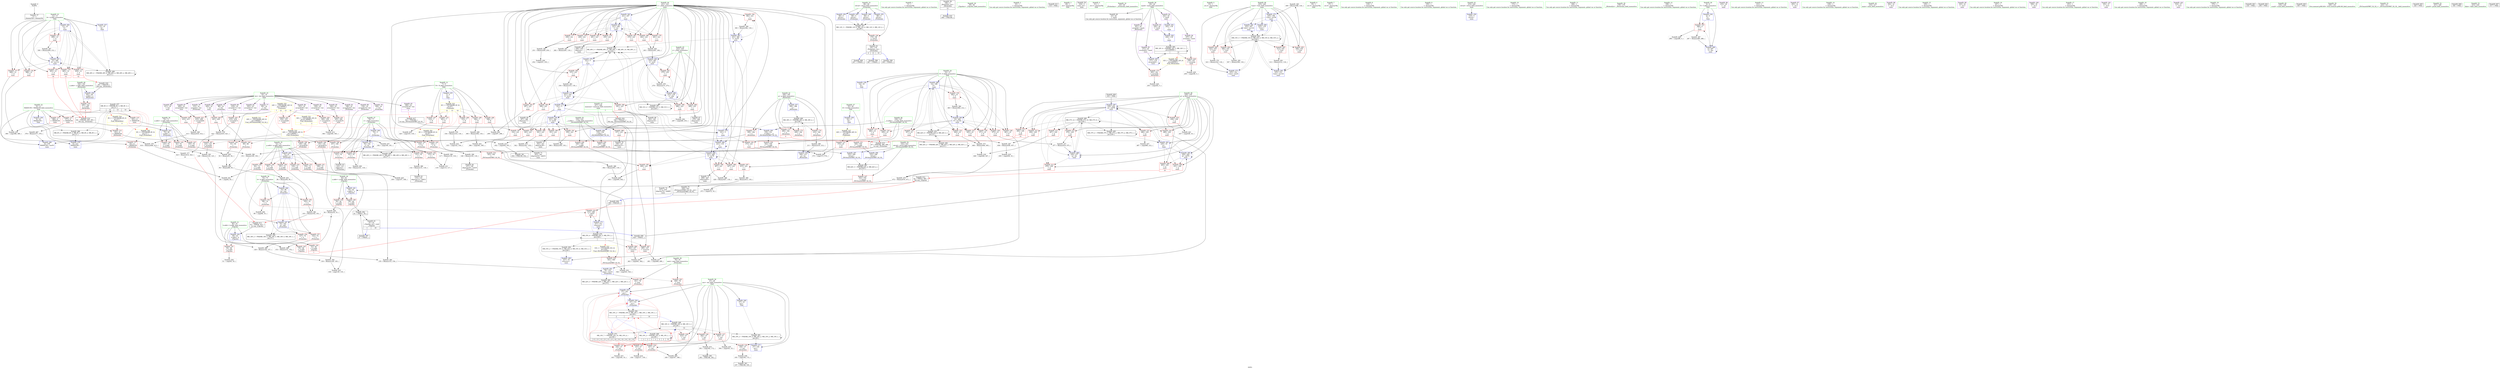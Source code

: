 digraph "SVFG" {
	label="SVFG";

	Node0x564656bb6560 [shape=record,color=grey,label="{NodeID: 0\nNullPtr}"];
	Node0x564656bb6560 -> Node0x564656bcf8b0[style=solid];
	Node0x564656c343a0 [shape=record,color=black,label="{NodeID: 609\n432 = PHI()\n}"];
	Node0x564656c343a0 -> Node0x564656bde560[style=solid];
	Node0x564656bed140 [shape=record,color=grey,label="{NodeID: 443\n366 = cmp(363, 365, )\n}"];
	Node0x564656be2430 [shape=record,color=black,label="{NodeID: 360\n395 = PHI(198, 393, )\n}"];
	Node0x564656bddd40 [shape=record,color=blue,label="{NodeID: 277\n27\<--159\nans\<--\nmain\n}"];
	Node0x564656bddd40 -> Node0x564656bfed90[style=dashed];
	Node0x564656bd1a60 [shape=record,color=red,label="{NodeID: 194\n382\<--221\n\<--i\nmain\n}"];
	Node0x564656bd1a60 -> Node0x564656bd86a0[style=solid];
	Node0x564656bcece0 [shape=record,color=red,label="{NodeID: 111\n83\<--9\n\<--MAXNUM\n_Z5checkxx\n}"];
	Node0x564656bcece0 -> Node0x564656bece40[style=solid];
	Node0x564656bb8a10 [shape=record,color=green,label="{NodeID: 28\n27\<--28\nans\<--ans_field_insensitive\nGlob }"];
	Node0x564656bb8a10 -> Node0x564656bd4620[style=solid];
	Node0x564656bb8a10 -> Node0x564656bd46f0[style=solid];
	Node0x564656bb8a10 -> Node0x564656bd47c0[style=solid];
	Node0x564656bb8a10 -> Node0x564656bd4890[style=solid];
	Node0x564656bb8a10 -> Node0x564656bd4960[style=solid];
	Node0x564656bb8a10 -> Node0x564656bd4a30[style=solid];
	Node0x564656bb8a10 -> Node0x564656bd4b00[style=solid];
	Node0x564656bb8a10 -> Node0x564656bdbf00[style=solid];
	Node0x564656bb8a10 -> Node0x564656bdc9c0[style=solid];
	Node0x564656bb8a10 -> Node0x564656bdca90[style=solid];
	Node0x564656bb8a10 -> Node0x564656bddd40[style=solid];
	Node0x564656bd7da0 [shape=record,color=grey,label="{NodeID: 388\n402 = Binary(401, 118, )\n}"];
	Node0x564656bd7da0 -> Node0x564656bebac0[style=solid];
	Node0x564656bd3120 [shape=record,color=red,label="{NodeID: 222\n354\<--353\n\<--arrayidx40\nmain\n}"];
	Node0x564656bd4bd0 [shape=record,color=red,label="{NodeID: 139\n54\<--44\n\<--a.addr\n_Z3gcdxx\n}"];
	Node0x564656bd4bd0 -> Node0x564656be99c0[style=solid];
	Node0x564656bcf7e0 [shape=record,color=green,label="{NodeID: 56\n536\<--537\n__b.addr\<--__b.addr_field_insensitive\n_ZSt3maxIxERKT_S2_S2_\n}"];
	Node0x564656bcf7e0 -> Node0x564656bd37a0[style=solid];
	Node0x564656bcf7e0 -> Node0x564656bdb700[style=solid];
	Node0x564656bcf7e0 -> Node0x564656bdebe0[style=solid];
	Node0x564656bea8c0 [shape=record,color=grey,label="{NodeID: 416\n320 = cmp(319, 118, )\n}"];
	Node0x564656bdc750 [shape=record,color=blue,label="{NodeID: 250\n68\<--5\nretval\<--\n_Z5checkxx\n}"];
	Node0x564656bdc750 -> Node0x564656c01a90[style=dashed];
	Node0x564656bd6290 [shape=record,color=red,label="{NodeID: 167\n124\<--123\n\<--arrayidx\n_Z5checkxx\n}"];
	Node0x564656bd6290 -> Node0x564656bd8520[style=solid];
	Node0x564656bd0f00 [shape=record,color=purple,label="{NodeID: 84\n339\<--16\narrayidx32\<--list\nmain\n}"];
	Node0x564656bd0f00 -> Node0x564656bd2f80[style=solid];
	Node0x564656b9be70 [shape=record,color=green,label="{NodeID: 1\n5\<--1\n\<--dummyObj\nCan only get source location for instruction, argument, global var or function.}"];
	Node0x564656c34470 [shape=record,color=black,label="{NodeID: 610\n440 = PHI(180, )\n}"];
	Node0x564656c11880 [shape=record,color=yellow,style=double,label="{NodeID: 527\n44V_1 = ENCHI(MR_44V_0)\npts\{26 \}\nFun[main]}"];
	Node0x564656c11880 -> Node0x564656bd4550[style=dashed];
	Node0x564656be29d0 [shape=record,color=black,label="{NodeID: 361\n454 = PHI(198, 452, )\n}"];
	Node0x564656bdde10 [shape=record,color=blue,label="{NodeID: 278\n9\<--212\nMAXNUM\<--\nmain\n}"];
	Node0x564656bdde10 -> Node0x564656c07e90[style=dashed];
	Node0x564656bd1b30 [shape=record,color=red,label="{NodeID: 195\n400\<--221\n\<--i\nmain\n}"];
	Node0x564656bd1b30 -> Node0x564656bebac0[style=solid];
	Node0x564656bcedb0 [shape=record,color=red,label="{NodeID: 112\n191\<--9\n\<--MAXNUM\n_Z6check2x\n}"];
	Node0x564656bcedb0 -> Node0x564656bec840[style=solid];
	Node0x564656bb7370 [shape=record,color=green,label="{NodeID: 29\n39\<--40\n_Z3gcdxx\<--_Z3gcdxx_field_insensitive\n}"];
	Node0x564656bd7f20 [shape=record,color=grey,label="{NodeID: 389\n128 = Binary(126, 127, )\n}"];
	Node0x564656bd7f20 -> Node0x564656bd83a0[style=solid];
	Node0x564656bd31f0 [shape=record,color=red,label="{NodeID: 223\n410\<--409\n\<--arrayidx66\nmain\n}"];
	Node0x564656bd31f0 -> Node0x564656be4230[style=solid];
	Node0x564656bd4ca0 [shape=record,color=red,label="{NodeID: 140\n59\<--44\n\<--a.addr\n_Z3gcdxx\n}"];
	Node0x564656bd4ca0 -> Node0x564656be2f70[style=solid];
	Node0x564656bcf8b0 [shape=record,color=black,label="{NodeID: 57\n2\<--3\ndummyVal\<--dummyVal\n}"];
	Node0x564656beaa40 [shape=record,color=grey,label="{NodeID: 417\n491 = cmp(489, 490, )\n}"];
	Node0x564656bdc820 [shape=record,color=blue,label="{NodeID: 251\n76\<--142\ni\<--inc\n_Z5checkxx\n}"];
	Node0x564656bdc820 -> Node0x564656bd5b40[style=dashed];
	Node0x564656bdc820 -> Node0x564656bd5c10[style=dashed];
	Node0x564656bdc820 -> Node0x564656bd5ce0[style=dashed];
	Node0x564656bdc820 -> Node0x564656bd5db0[style=dashed];
	Node0x564656bdc820 -> Node0x564656bdc820[style=dashed];
	Node0x564656bdc820 -> Node0x564656c02490[style=dashed];
	Node0x564656bd6360 [shape=record,color=red,label="{NodeID: 168\n135\<--134\n\<--arrayidx14\n_Z5checkxx\n}"];
	Node0x564656bd6360 -> Node0x564656beb340[style=solid];
	Node0x564656bd0fd0 [shape=record,color=purple,label="{NodeID: 85\n344\<--16\narrayidx35\<--list\nmain\n}"];
	Node0x564656bd0fd0 -> Node0x564656bd3050[style=solid];
	Node0x564656bb5bd0 [shape=record,color=green,label="{NodeID: 2\n10\<--1\n\<--dummyObj\nCan only get source location for instruction, argument, global var or function.}"];
	Node0x564656c34580 [shape=record,color=black,label="{NodeID: 611\n510 = PHI()\n}"];
	Node0x564656be2f70 [shape=record,color=black,label="{NodeID: 362\n61 = PHI(57, 59, )\n}"];
	Node0x564656be2f70 -> Node0x564656bcfc50[style=solid];
	Node0x564656bddee0 [shape=record,color=blue,label="{NodeID: 279\n221\<--5\ni\<--\nmain\n}"];
	Node0x564656bddee0 -> Node0x564656bd1990[style=dashed];
	Node0x564656bddee0 -> Node0x564656bd1a60[style=dashed];
	Node0x564656bddee0 -> Node0x564656bde080[style=dashed];
	Node0x564656bddee0 -> Node0x564656bde2f0[style=dashed];
	Node0x564656bddee0 -> Node0x564656c0d1a0[style=dashed];
	Node0x564656bd1c00 [shape=record,color=red,label="{NodeID: 196\n407\<--221\n\<--i\nmain\n}"];
	Node0x564656bd1c00 -> Node0x564656bd0610[style=solid];
	Node0x564656bcee80 [shape=record,color=red,label="{NodeID: 113\n377\<--9\n\<--MAXNUM\nmain\n}"];
	Node0x564656bcee80 -> Node0x564656be9b40[style=solid];
	Node0x564656bb7470 [shape=record,color=green,label="{NodeID: 30\n44\<--45\na.addr\<--a.addr_field_insensitive\n_Z3gcdxx\n}"];
	Node0x564656bb7470 -> Node0x564656bd4bd0[style=solid];
	Node0x564656bb7470 -> Node0x564656bd4ca0[style=solid];
	Node0x564656bb7470 -> Node0x564656bdc000[style=solid];
	Node0x564656c06a90 [shape=record,color=black,label="{NodeID: 473\nMR_10V_7 = PHI(MR_10V_10, MR_10V_4, )\npts\{28 \}\n|{|<s2>13|<s3>13|<s4>13|<s5>13|<s6>13|<s7>13|<s8>14|<s9>14|<s10>14|<s11>14|<s12>14|<s13>14}}"];
	Node0x564656c06a90 -> Node0x564656bfed90[style=dashed];
	Node0x564656c06a90 -> Node0x564656c06a90[style=dashed];
	Node0x564656c06a90:s2 -> Node0x564656bd4620[style=dashed,color=red];
	Node0x564656c06a90:s3 -> Node0x564656bd46f0[style=dashed,color=red];
	Node0x564656c06a90:s4 -> Node0x564656bd47c0[style=dashed,color=red];
	Node0x564656c06a90:s5 -> Node0x564656bdc9c0[style=dashed,color=red];
	Node0x564656c06a90:s6 -> Node0x564656bdca90[style=dashed,color=red];
	Node0x564656c06a90:s7 -> Node0x564656c01590[style=dashed,color=red];
	Node0x564656c06a90:s8 -> Node0x564656bd4620[style=dashed,color=red];
	Node0x564656c06a90:s9 -> Node0x564656bd46f0[style=dashed,color=red];
	Node0x564656c06a90:s10 -> Node0x564656bd47c0[style=dashed,color=red];
	Node0x564656c06a90:s11 -> Node0x564656bdc9c0[style=dashed,color=red];
	Node0x564656c06a90:s12 -> Node0x564656bdca90[style=dashed,color=red];
	Node0x564656c06a90:s13 -> Node0x564656c01590[style=dashed,color=red];
	Node0x564656bd80a0 [shape=record,color=grey,label="{NodeID: 390\n211 = Binary(210, 212, )\n}"];
	Node0x564656bd80a0 -> Node0x564656bdcdd0[style=solid];
	Node0x564656bd32c0 [shape=record,color=red,label="{NodeID: 224\n412\<--411\n\<--\nmain\n}"];
	Node0x564656bd32c0 -> Node0x564656be4230[style=solid];
	Node0x564656bd4d70 [shape=record,color=red,label="{NodeID: 141\n50\<--46\n\<--b.addr\n_Z3gcdxx\n}"];
	Node0x564656bd4d70 -> Node0x564656beaec0[style=solid];
	Node0x564656bcf9b0 [shape=record,color=black,label="{NodeID: 58\n180\<--5\n_Z6check2x_ret\<--\n_Z6check2x\n|{<s0>12}}"];
	Node0x564656bcf9b0:s0 -> Node0x564656c34470[style=solid,color=blue];
	Node0x564656c100a0 [shape=record,color=yellow,style=double,label="{NodeID: 501\n6V_1 = ENCHI(MR_6V_0)\npts\{8 \}\nFun[_Z5checkxx]}"];
	Node0x564656c100a0 -> Node0x564656bce730[style=dashed];
	Node0x564656c100a0 -> Node0x564656bce800[style=dashed];
	Node0x564656beabc0 [shape=record,color=grey,label="{NodeID: 418\n448 = cmp(446, 447, )\n}"];
	Node0x564656bdc8f0 [shape=record,color=blue,label="{NodeID: 252\n78\<--155\nnext\<--rem23\n_Z5checkxx\n}"];
	Node0x564656bdc8f0 -> Node0x564656bd5e80[style=dashed];
	Node0x564656bdc8f0 -> Node0x564656bd5f50[style=dashed];
	Node0x564656bdc8f0 -> Node0x564656c02990[style=dashed];
	Node0x564656bd6430 [shape=record,color=red,label="{NodeID: 169\n149\<--148\n\<--arrayidx20\n_Z5checkxx\n}"];
	Node0x564656bd6430 -> Node0x564656bd89a0[style=solid];
	Node0x564656bd10a0 [shape=record,color=purple,label="{NodeID: 86\n353\<--16\narrayidx40\<--list\nmain\n}"];
	Node0x564656bd10a0 -> Node0x564656bd3120[style=solid];
	Node0x564656bb5d20 [shape=record,color=green,label="{NodeID: 3\n29\<--1\n.str\<--dummyObj\nGlob }"];
	Node0x564656c34650 [shape=record,color=black,label="{NodeID: 612\n42 = PHI(53, 405, )\n0th arg _Z3gcdxx }"];
	Node0x564656c34650 -> Node0x564656bdc000[style=solid];
	Node0x564656be3510 [shape=record,color=black,label="{NodeID: 363\n197 = PHI(198, 195, )\n}"];
	Node0x564656bddfb0 [shape=record,color=blue,label="{NodeID: 280\n9\<--378\nMAXNUM\<--mul53\nmain\n}"];
	Node0x564656bddfb0 -> Node0x564656c07e90[style=dashed];
	Node0x564656bd1cd0 [shape=record,color=red,label="{NodeID: 197\n415\<--221\n\<--i\nmain\n}"];
	Node0x564656bd1cd0 -> Node0x564656bd7920[style=solid];
	Node0x564656bcef50 [shape=record,color=red,label="{NodeID: 114\n389\<--9\n\<--MAXNUM\nmain\n}"];
	Node0x564656bcef50 -> Node0x564656bebf40[style=solid];
	Node0x564656bb7540 [shape=record,color=green,label="{NodeID: 31\n46\<--47\nb.addr\<--b.addr_field_insensitive\n_Z3gcdxx\n}"];
	Node0x564656bb7540 -> Node0x564656bd4d70[style=solid];
	Node0x564656bb7540 -> Node0x564656bd4e40[style=solid];
	Node0x564656bb7540 -> Node0x564656bd4f10[style=solid];
	Node0x564656bb7540 -> Node0x564656bdc0d0[style=solid];
	Node0x564656bd8220 [shape=record,color=grey,label="{NodeID: 391\n282 = Binary(281, 118, )\n}"];
	Node0x564656bd8220 -> Node0x564656bdd520[style=solid];
	Node0x564656bd3390 [shape=record,color=red,label="{NodeID: 225\n419\<--418\n\<--arrayidx71\nmain\n}"];
	Node0x564656bd3390 -> Node0x564656be4fb0[style=solid];
	Node0x564656bd4e40 [shape=record,color=red,label="{NodeID: 142\n53\<--46\n\<--b.addr\n_Z3gcdxx\n|{<s0>1}}"];
	Node0x564656bd4e40:s0 -> Node0x564656c34650[style=solid,color=red];
	Node0x564656bcfa80 [shape=record,color=black,label="{NodeID: 59\n218\<--5\nmain_ret\<--\nmain\n}"];
	Node0x564656c101b0 [shape=record,color=yellow,style=double,label="{NodeID: 502\n8V_1 = ENCHI(MR_8V_0)\npts\{11 \}\nFun[_Z5checkxx]}"];
	Node0x564656c101b0 -> Node0x564656bcece0[style=dashed];
	Node0x564656bead40 [shape=record,color=grey,label="{NodeID: 419\n473 = cmp(472, 10, )\n}"];
	Node0x564656bdc9c0 [shape=record,color=blue,label="{NodeID: 253\n27\<--161\nans\<--\n_Z5checkxx\n}"];
	Node0x564656bdc9c0 -> Node0x564656bd46f0[style=dashed];
	Node0x564656bdc9c0 -> Node0x564656bd47c0[style=dashed];
	Node0x564656bdc9c0 -> Node0x564656bdca90[style=dashed];
	Node0x564656bdc9c0 -> Node0x564656c01590[style=dashed];
	Node0x564656bd6500 [shape=record,color=red,label="{NodeID: 170\n205\<--182\n\<--a.addr\n_Z6check2x\n|{<s0>2}}"];
	Node0x564656bd6500:s0 -> Node0x564656c34a70[style=solid,color=red];
	Node0x564656bd1170 [shape=record,color=purple,label="{NodeID: 87\n409\<--16\narrayidx66\<--list\nmain\n}"];
	Node0x564656bd1170 -> Node0x564656bd31f0[style=solid];
	Node0x564656bb5db0 [shape=record,color=green,label="{NodeID: 4\n31\<--1\n.str.1\<--dummyObj\nGlob }"];
	Node0x564656c348f0 [shape=record,color=black,label="{NodeID: 613\n43 = PHI(56, 423, )\n1st arg _Z3gcdxx }"];
	Node0x564656c348f0 -> Node0x564656bdc0d0[style=solid];
	Node0x564656be3ab0 [shape=record,color=grey,label="{NodeID: 364\n155 = Binary(153, 154, )\n}"];
	Node0x564656be3ab0 -> Node0x564656bdc8f0[style=solid];
	Node0x564656bde080 [shape=record,color=blue,label="{NodeID: 281\n221\<--383\ni\<--inc55\nmain\n}"];
	Node0x564656bde080 -> Node0x564656bd1990[style=dashed];
	Node0x564656bde080 -> Node0x564656bd1a60[style=dashed];
	Node0x564656bde080 -> Node0x564656bde080[style=dashed];
	Node0x564656bde080 -> Node0x564656bde2f0[style=dashed];
	Node0x564656bde080 -> Node0x564656c0d1a0[style=dashed];
	Node0x564656bd1da0 [shape=record,color=red,label="{NodeID: 198\n427\<--221\n\<--i\nmain\n}"];
	Node0x564656bd1da0 -> Node0x564656be40b0[style=solid];
	Node0x564656bcf020 [shape=record,color=red,label="{NodeID: 115\n451\<--9\n\<--MAXNUM\nmain\n}"];
	Node0x564656bcf020 -> Node0x564656bea440[style=solid];
	Node0x564656bb7610 [shape=record,color=green,label="{NodeID: 32\n63\<--64\n_Z5checkxx\<--_Z5checkxx_field_insensitive\n}"];
	Node0x564656bd83a0 [shape=record,color=grey,label="{NodeID: 392\n130 = Binary(128, 129, )\n}"];
	Node0x564656bd83a0 -> Node0x564656beb340[style=solid];
	Node0x564656bd3460 [shape=record,color=red,label="{NodeID: 226\n421\<--420\n\<--\nmain\n}"];
	Node0x564656bd3460 -> Node0x564656be4fb0[style=solid];
	Node0x564656bd4f10 [shape=record,color=red,label="{NodeID: 143\n55\<--46\n\<--b.addr\n_Z3gcdxx\n}"];
	Node0x564656bd4f10 -> Node0x564656be99c0[style=solid];
	Node0x564656bcfb50 [shape=record,color=black,label="{NodeID: 60\n23\<--20\n\<--mark\nCan only get source location for instruction, argument, global var or function.}"];
	Node0x564656beaec0 [shape=record,color=grey,label="{NodeID: 420\n51 = cmp(50, 10, )\n}"];
	Node0x564656bdca90 [shape=record,color=blue,label="{NodeID: 254\n27\<--172\nans\<--\n_Z5checkxx\n}"];
	Node0x564656bdca90 -> Node0x564656c01590[style=dashed];
	Node0x564656bd65d0 [shape=record,color=red,label="{NodeID: 171\n190\<--184\n\<--p\n_Z6check2x\n}"];
	Node0x564656bd65d0 -> Node0x564656bec840[style=solid];
	Node0x564656bd1240 [shape=record,color=purple,label="{NodeID: 88\n411\<--16\n\<--list\nmain\n}"];
	Node0x564656bd1240 -> Node0x564656bd32c0[style=solid];
	Node0x564656bb8ba0 [shape=record,color=green,label="{NodeID: 5\n33\<--1\n.str.2\<--dummyObj\nGlob }"];
	Node0x564656c34a70 [shape=record,color=black,label="{NodeID: 614\n66 = PHI(205, 465, 493, )\n0th arg _Z5checkxx }"];
	Node0x564656c34a70 -> Node0x564656bdc1a0[style=solid];
	Node0x564656bfed90 [shape=record,color=black,label="{NodeID: 448\nMR_10V_4 = PHI(MR_10V_6, MR_10V_3, )\npts\{28 \}\n|{|<s5>12}}"];
	Node0x564656bfed90 -> Node0x564656bd4960[style=dashed];
	Node0x564656bfed90 -> Node0x564656bd4a30[style=dashed];
	Node0x564656bfed90 -> Node0x564656bd4b00[style=dashed];
	Node0x564656bfed90 -> Node0x564656c06a90[style=dashed];
	Node0x564656bfed90 -> Node0x564656c0cca0[style=dashed];
	Node0x564656bfed90:s5 -> Node0x564656c05190[style=dashed,color=red];
	Node0x564656be3c30 [shape=record,color=grey,label="{NodeID: 365\n349 = Binary(348, 118, )\n}"];
	Node0x564656be3c30 -> Node0x564656bddba0[style=solid];
	Node0x564656bde150 [shape=record,color=blue,label="{NodeID: 282\n12\<--10\nA\<--\nmain\n}"];
	Node0x564656bde150 -> Node0x564656bd3920[style=dashed];
	Node0x564656bde150 -> Node0x564656bd39f0[style=dashed];
	Node0x564656bde150 -> Node0x564656bd3ac0[style=dashed];
	Node0x564656bde150 -> Node0x564656bd3b90[style=dashed];
	Node0x564656bde150 -> Node0x564656bd3c60[style=dashed];
	Node0x564656bde150 -> Node0x564656bd3d30[style=dashed];
	Node0x564656bde150 -> Node0x564656bde8a0[style=dashed];
	Node0x564656bde150 -> Node0x564656c0c2a0[style=dashed];
	Node0x564656bd1e70 [shape=record,color=red,label="{NodeID: 199\n266\<--223\n\<--j\nmain\n}"];
	Node0x564656bd1e70 -> Node0x564656bec6c0[style=solid];
	Node0x564656bd3920 [shape=record,color=red,label="{NodeID: 116\n388\<--12\n\<--A\nmain\n}"];
	Node0x564656bd3920 -> Node0x564656bebf40[style=solid];
	Node0x564656bb7710 [shape=record,color=green,label="{NodeID: 33\n68\<--69\nretval\<--retval_field_insensitive\n_Z5checkxx\n}"];
	Node0x564656bb7710 -> Node0x564656bd4fe0[style=solid];
	Node0x564656bb7710 -> Node0x564656bdc340[style=solid];
	Node0x564656bb7710 -> Node0x564656bdc5b0[style=solid];
	Node0x564656bb7710 -> Node0x564656bdc750[style=solid];
	Node0x564656bb7710 -> Node0x564656bdcb60[style=solid];
	Node0x564656c07990 [shape=record,color=black,label="{NodeID: 476\nMR_55V_4 = PHI(MR_55V_5, MR_55V_3, )\npts\{228 \}\n|{|<s5>7}}"];
	Node0x564656c07990 -> Node0x564656bd2420[style=dashed];
	Node0x564656c07990 -> Node0x564656bd24f0[style=dashed];
	Node0x564656c07990 -> Node0x564656bd2eb0[style=dashed];
	Node0x564656c07990 -> Node0x564656bdd860[style=dashed];
	Node0x564656c07990 -> Node0x564656c0dba0[style=dashed];
	Node0x564656c07990:s5 -> Node0x564656c10aa0[style=dashed,color=red];
	Node0x564656bd8520 [shape=record,color=grey,label="{NodeID: 393\n126 = Binary(124, 125, )\n}"];
	Node0x564656bd8520 -> Node0x564656bd7f20[style=solid];
	Node0x564656bd3530 [shape=record,color=red,label="{NodeID: 227\n552\<--532\n\<--retval\n_ZSt3maxIxERKT_S2_S2_\n}"];
	Node0x564656bd3530 -> Node0x564656bd07b0[style=solid];
	Node0x564656bd4fe0 [shape=record,color=red,label="{NodeID: 144\n176\<--68\n\<--retval\n_Z5checkxx\n}"];
	Node0x564656bd4fe0 -> Node0x564656bcff90[style=solid];
	Node0x564656bcfc50 [shape=record,color=black,label="{NodeID: 61\n41\<--61\n_Z3gcdxx_ret\<--cond\n_Z3gcdxx\n|{<s0>1|<s1>10}}"];
	Node0x564656bcfc50:s0 -> Node0x564656c334b0[style=solid,color=blue];
	Node0x564656bcfc50:s1 -> Node0x564656c341d0[style=solid,color=blue];
	Node0x564656beb040 [shape=record,color=grey,label="{NodeID: 421\n437 = cmp(436, 10, )\n}"];
	Node0x564656bdcb60 [shape=record,color=blue,label="{NodeID: 255\n68\<--5\nretval\<--\n_Z5checkxx\n}"];
	Node0x564656bdcb60 -> Node0x564656c01a90[style=dashed];
	Node0x564656bd66a0 [shape=record,color=red,label="{NodeID: 172\n200\<--184\n\<--p\n_Z6check2x\n}"];
	Node0x564656bd1310 [shape=record,color=purple,label="{NodeID: 89\n418\<--16\narrayidx71\<--list\nmain\n}"];
	Node0x564656bd1310 -> Node0x564656bd3390[style=solid];
	Node0x564656bb8c30 [shape=record,color=green,label="{NodeID: 6\n35\<--1\n.str.3\<--dummyObj\nGlob }"];
	Node0x564656c34cc0 [shape=record,color=black,label="{NodeID: 615\n67 = PHI(206, 466, 494, )\n1st arg _Z5checkxx }"];
	Node0x564656c34cc0 -> Node0x564656bdc270[style=solid];
	Node0x564656be3db0 [shape=record,color=grey,label="{NodeID: 366\n117 = Binary(116, 118, )\n}"];
	Node0x564656be3db0 -> Node0x564656bea140[style=solid];
	Node0x564656bde220 [shape=record,color=blue,label="{NodeID: 283\n229\<--10\ng\<--\nmain\n}"];
	Node0x564656bde220 -> Node0x564656bd25c0[style=dashed];
	Node0x564656bde220 -> Node0x564656bd2690[style=dashed];
	Node0x564656bde220 -> Node0x564656bde3c0[style=dashed];
	Node0x564656bde220 -> Node0x564656bde560[style=dashed];
	Node0x564656bd1f40 [shape=record,color=red,label="{NodeID: 200\n269\<--223\n\<--j\nmain\n}"];
	Node0x564656bd1f40 -> Node0x564656bd0130[style=solid];
	Node0x564656bd39f0 [shape=record,color=red,label="{NodeID: 117\n406\<--12\n\<--A\nmain\n}"];
	Node0x564656bd39f0 -> Node0x564656be43b0[style=solid];
	Node0x564656bb77e0 [shape=record,color=green,label="{NodeID: 34\n70\<--71\na.addr\<--a.addr_field_insensitive\n_Z5checkxx\n}"];
	Node0x564656bb77e0 -> Node0x564656bd50b0[style=solid];
	Node0x564656bb77e0 -> Node0x564656bd5180[style=solid];
	Node0x564656bb77e0 -> Node0x564656bd5250[style=solid];
	Node0x564656bb77e0 -> Node0x564656bdc1a0[style=solid];
	Node0x564656c07e90 [shape=record,color=black,label="{NodeID: 477\nMR_8V_4 = PHI(MR_8V_5, MR_8V_3, )\npts\{11 \}\n|{|<s5>12|<s6>13|<s7>14}}"];
	Node0x564656c07e90 -> Node0x564656bcee80[style=dashed];
	Node0x564656c07e90 -> Node0x564656bcef50[style=dashed];
	Node0x564656c07e90 -> Node0x564656bcf020[style=dashed];
	Node0x564656c07e90 -> Node0x564656bddfb0[style=dashed];
	Node0x564656c07e90 -> Node0x564656c0bda0[style=dashed];
	Node0x564656c07e90:s5 -> Node0x564656c10e50[style=dashed,color=red];
	Node0x564656c07e90:s6 -> Node0x564656c101b0[style=dashed,color=red];
	Node0x564656c07e90:s7 -> Node0x564656c101b0[style=dashed,color=red];
	Node0x564656bd86a0 [shape=record,color=grey,label="{NodeID: 394\n383 = Binary(382, 118, )\n}"];
	Node0x564656bd86a0 -> Node0x564656bde080[style=solid];
	Node0x564656bd3600 [shape=record,color=red,label="{NodeID: 228\n540\<--534\n\<--__a.addr\n_ZSt3maxIxERKT_S2_S2_\n}"];
	Node0x564656bd3600 -> Node0x564656bdb790[style=solid];
	Node0x564656bd50b0 [shape=record,color=red,label="{NodeID: 145\n92\<--70\n\<--a.addr\n_Z5checkxx\n}"];
	Node0x564656bd50b0 -> Node0x564656be9840[style=solid];
	Node0x564656bcfd20 [shape=record,color=black,label="{NodeID: 62\n122\<--121\nidxprom\<--\n_Z5checkxx\n}"];
	Node0x564656beb1c0 [shape=record,color=grey,label="{NodeID: 422\n335 = cmp(332, 334, )\n}"];
	Node0x564656bdcc30 [shape=record,color=blue,label="{NodeID: 256\n182\<--181\na.addr\<--a\n_Z6check2x\n}"];
	Node0x564656bdcc30 -> Node0x564656bd6500[style=dashed];
	Node0x564656bd6770 [shape=record,color=red,label="{NodeID: 173\n206\<--184\n\<--p\n_Z6check2x\n|{<s0>2}}"];
	Node0x564656bd6770:s0 -> Node0x564656c34cc0[style=solid,color=red];
	Node0x564656bd13e0 [shape=record,color=purple,label="{NodeID: 90\n420\<--16\n\<--list\nmain\n}"];
	Node0x564656bd13e0 -> Node0x564656bd3460[style=solid];
	Node0x564656bb71c0 [shape=record,color=green,label="{NodeID: 7\n37\<--1\n.str.4\<--dummyObj\nGlob }"];
	Node0x564656c34e80 [shape=record,color=black,label="{NodeID: 616\n530 = PHI(227, )\n0th arg _ZSt3maxIxERKT_S2_S2_ }"];
	Node0x564656c34e80 -> Node0x564656bdeb10[style=solid];
	Node0x564656be3f30 [shape=record,color=grey,label="{NodeID: 367\n458 = Binary(456, 457, )\n}"];
	Node0x564656be3f30 -> Node0x564656be9fc0[style=solid];
	Node0x564656bde2f0 [shape=record,color=blue,label="{NodeID: 284\n221\<--118\ni\<--\nmain\n}"];
	Node0x564656bde2f0 -> Node0x564656bd1b30[style=dashed];
	Node0x564656bde2f0 -> Node0x564656bd1c00[style=dashed];
	Node0x564656bde2f0 -> Node0x564656bd1cd0[style=dashed];
	Node0x564656bde2f0 -> Node0x564656bd1da0[style=dashed];
	Node0x564656bde2f0 -> Node0x564656bde2f0[style=dashed];
	Node0x564656bde2f0 -> Node0x564656bde490[style=dashed];
	Node0x564656bde2f0 -> Node0x564656c0d1a0[style=dashed];
	Node0x564656bd2010 [shape=record,color=red,label="{NodeID: 201\n275\<--223\n\<--j\nmain\n}"];
	Node0x564656bd2010 -> Node0x564656be5130[style=solid];
	Node0x564656bd3ac0 [shape=record,color=red,label="{NodeID: 118\n439\<--12\n\<--A\nmain\n|{<s0>12}}"];
	Node0x564656bd3ac0:s0 -> Node0x564656c350a0[style=solid,color=red];
	Node0x564656bb78b0 [shape=record,color=green,label="{NodeID: 35\n72\<--73\np.addr\<--p.addr_field_insensitive\n_Z5checkxx\n}"];
	Node0x564656bb78b0 -> Node0x564656bd5320[style=solid];
	Node0x564656bb78b0 -> Node0x564656bd53f0[style=solid];
	Node0x564656bb78b0 -> Node0x564656bd54c0[style=solid];
	Node0x564656bb78b0 -> Node0x564656bd5590[style=solid];
	Node0x564656bb78b0 -> Node0x564656bd5660[style=solid];
	Node0x564656bb78b0 -> Node0x564656bd5730[style=solid];
	Node0x564656bb78b0 -> Node0x564656bdc270[style=solid];
	Node0x564656bd8820 [shape=record,color=grey,label="{NodeID: 395\n507 = Binary(506, 118, )\n}"];
	Node0x564656bd8820 -> Node0x564656bde970[style=solid];
	Node0x564656bd36d0 [shape=record,color=red,label="{NodeID: 229\n549\<--534\n\<--__a.addr\n_ZSt3maxIxERKT_S2_S2_\n}"];
	Node0x564656bd36d0 -> Node0x564656bded80[style=solid];
	Node0x564656bd5180 [shape=record,color=red,label="{NodeID: 146\n125\<--70\n\<--a.addr\n_Z5checkxx\n}"];
	Node0x564656bd5180 -> Node0x564656bd8520[style=solid];
	Node0x564656bcfdf0 [shape=record,color=black,label="{NodeID: 63\n133\<--132\nidxprom13\<--add12\n_Z5checkxx\n}"];
	Node0x564656beb340 [shape=record,color=grey,label="{NodeID: 423\n136 = cmp(130, 135, )\n}"];
	Node0x564656bdcd00 [shape=record,color=blue,label="{NodeID: 257\n184\<--188\np\<--\n_Z6check2x\n}"];
	Node0x564656bdcd00 -> Node0x564656c05690[style=dashed];
	Node0x564656bd6840 [shape=record,color=red,label="{NodeID: 174\n210\<--184\n\<--p\n_Z6check2x\n}"];
	Node0x564656bd6840 -> Node0x564656bd80a0[style=solid];
	Node0x564656bd14b0 [shape=record,color=purple,label="{NodeID: 91\n201\<--20\narrayidx\<--mark\n_Z6check2x\n}"];
	Node0x564656bd14b0 -> Node0x564656bd6910[style=solid];
	Node0x564656bb7250 [shape=record,color=green,label="{NodeID: 8\n118\<--1\n\<--dummyObj\nCan only get source location for instruction, argument, global var or function.}"];
	Node0x564656c34f90 [shape=record,color=black,label="{NodeID: 617\n531 = PHI(308, )\n1st arg _ZSt3maxIxERKT_S2_S2_ }"];
	Node0x564656c34f90 -> Node0x564656bdebe0[style=solid];
	Node0x564656be40b0 [shape=record,color=grey,label="{NodeID: 368\n428 = Binary(427, 118, )\n}"];
	Node0x564656be40b0 -> Node0x564656bde490[style=solid];
	Node0x564656bde3c0 [shape=record,color=blue,label="{NodeID: 285\n229\<--424\ng\<--call74\nmain\n}"];
	Node0x564656bde3c0 -> Node0x564656bd25c0[style=dashed];
	Node0x564656bde3c0 -> Node0x564656bd2690[style=dashed];
	Node0x564656bde3c0 -> Node0x564656bde3c0[style=dashed];
	Node0x564656bde3c0 -> Node0x564656bde560[style=dashed];
	Node0x564656bd20e0 [shape=record,color=red,label="{NodeID: 202\n322\<--225\n\<--Case\nmain\n}"];
	Node0x564656bd20e0 -> Node0x564656be46b0[style=solid];
	Node0x564656bd3b90 [shape=record,color=red,label="{NodeID: 119\n465\<--12\n\<--A\nmain\n|{<s0>13}}"];
	Node0x564656bd3b90:s0 -> Node0x564656c34a70[style=solid,color=red];
	Node0x564656bb7980 [shape=record,color=green,label="{NodeID: 36\n74\<--75\nb\<--b_field_insensitive\n_Z5checkxx\n}"];
	Node0x564656bb7980 -> Node0x564656bd5800[style=solid];
	Node0x564656bb7980 -> Node0x564656bd58d0[style=solid];
	Node0x564656bb7980 -> Node0x564656bd59a0[style=solid];
	Node0x564656bb7980 -> Node0x564656bd5a70[style=solid];
	Node0x564656bb7980 -> Node0x564656bdc410[style=solid];
	Node0x564656bb7980 -> Node0x564656bdc4e0[style=solid];
	Node0x564656bd89a0 [shape=record,color=grey,label="{NodeID: 396\n151 = Binary(149, 150, )\n}"];
	Node0x564656bd89a0 -> Node0x564656bd8ca0[style=solid];
	Node0x564656bd37a0 [shape=record,color=red,label="{NodeID: 230\n542\<--536\n\<--__b.addr\n_ZSt3maxIxERKT_S2_S2_\n}"];
	Node0x564656bd37a0 -> Node0x564656bdb860[style=solid];
	Node0x564656bd5250 [shape=record,color=red,label="{NodeID: 147\n150\<--70\n\<--a.addr\n_Z5checkxx\n}"];
	Node0x564656bd5250 -> Node0x564656bd89a0[style=solid];
	Node0x564656bcfec0 [shape=record,color=black,label="{NodeID: 64\n147\<--146\nidxprom19\<--sub18\n_Z5checkxx\n}"];
	Node0x564656beb4c0 [shape=record,color=grey,label="{NodeID: 424\n203 = cmp(202, 5, )\n}"];
	Node0x564656bdcdd0 [shape=record,color=blue,label="{NodeID: 258\n184\<--211\np\<--inc\n_Z6check2x\n}"];
	Node0x564656bdcdd0 -> Node0x564656c05690[style=dashed];
	Node0x564656bd6910 [shape=record,color=red,label="{NodeID: 175\n202\<--201\n\<--arrayidx\n_Z6check2x\n}"];
	Node0x564656bd6910 -> Node0x564656beb4c0[style=solid];
	Node0x564656bd1580 [shape=record,color=purple,label="{NodeID: 92\n242\<--20\n\<--mark\nmain\n}"];
	Node0x564656bd1580 -> Node0x564656bdd040[style=solid];
	Node0x564656bac910 [shape=record,color=green,label="{NodeID: 9\n159\<--1\n\<--dummyObj\nCan only get source location for instruction, argument, global var or function.}"];
	Node0x564656c350a0 [shape=record,color=black,label="{NodeID: 618\n181 = PHI(439, )\n0th arg _Z6check2x }"];
	Node0x564656c350a0 -> Node0x564656bdcc30[style=solid];
	Node0x564656c11f80 [shape=record,color=yellow,style=double,label="{NodeID: 535\n24V_1 = ENCHI(MR_24V_0)\npts\{190000 \}\nFun[main]|{|<s8>7|<s9>12|<s10>13|<s11>14}}"];
	Node0x564656c11f80 -> Node0x564656bd2eb0[style=dashed];
	Node0x564656c11f80 -> Node0x564656bd2f80[style=dashed];
	Node0x564656c11f80 -> Node0x564656bd3050[style=dashed];
	Node0x564656c11f80 -> Node0x564656bd3120[style=dashed];
	Node0x564656c11f80 -> Node0x564656bd31f0[style=dashed];
	Node0x564656c11f80 -> Node0x564656bd32c0[style=dashed];
	Node0x564656c11f80 -> Node0x564656bd3390[style=dashed];
	Node0x564656c11f80 -> Node0x564656bd3460[style=dashed];
	Node0x564656c11f80:s8 -> Node0x564656c10990[style=dashed,color=red];
	Node0x564656c11f80:s9 -> Node0x564656c112e0[style=dashed,color=red];
	Node0x564656c11f80:s10 -> Node0x564656c108b0[style=dashed,color=red];
	Node0x564656c11f80:s11 -> Node0x564656c108b0[style=dashed,color=red];
	Node0x564656be4230 [shape=record,color=grey,label="{NodeID: 369\n413 = Binary(410, 412, )\n}"];
	Node0x564656be4230 -> Node0x564656be43b0[style=solid];
	Node0x564656bde490 [shape=record,color=blue,label="{NodeID: 286\n221\<--428\ni\<--inc76\nmain\n}"];
	Node0x564656bde490 -> Node0x564656bd1b30[style=dashed];
	Node0x564656bde490 -> Node0x564656bd1c00[style=dashed];
	Node0x564656bde490 -> Node0x564656bd1cd0[style=dashed];
	Node0x564656bde490 -> Node0x564656bd1da0[style=dashed];
	Node0x564656bde490 -> Node0x564656bde2f0[style=dashed];
	Node0x564656bde490 -> Node0x564656bde490[style=dashed];
	Node0x564656bde490 -> Node0x564656c0d1a0[style=dashed];
	Node0x564656bd21b0 [shape=record,color=red,label="{NodeID: 203\n348\<--225\n\<--Case\nmain\n}"];
	Node0x564656bd21b0 -> Node0x564656be3c30[style=solid];
	Node0x564656bd3c60 [shape=record,color=red,label="{NodeID: 120\n493\<--12\n\<--A\nmain\n|{<s0>14}}"];
	Node0x564656bd3c60:s0 -> Node0x564656c34a70[style=solid,color=red];
	Node0x564656bb7a50 [shape=record,color=green,label="{NodeID: 37\n76\<--77\ni\<--i_field_insensitive\n_Z5checkxx\n}"];
	Node0x564656bb7a50 -> Node0x564656bd5b40[style=solid];
	Node0x564656bb7a50 -> Node0x564656bd5c10[style=solid];
	Node0x564656bb7a50 -> Node0x564656bd5ce0[style=solid];
	Node0x564656bb7a50 -> Node0x564656bd5db0[style=solid];
	Node0x564656bb7a50 -> Node0x564656bdc680[style=solid];
	Node0x564656bb7a50 -> Node0x564656bdc820[style=solid];
	Node0x564656c08d90 [shape=record,color=black,label="{NodeID: 480\nMR_57V_12 = PHI(MR_57V_10, MR_57V_9, )\npts\{230 \}\n}"];
	Node0x564656c08d90 -> Node0x564656bd2830[style=dashed];
	Node0x564656c08d90 -> Node0x564656bd2900[style=dashed];
	Node0x564656c08d90 -> Node0x564656bd29d0[style=dashed];
	Node0x564656c08d90 -> Node0x564656bd2aa0[style=dashed];
	Node0x564656c08d90 -> Node0x564656bd2b70[style=dashed];
	Node0x564656c08d90 -> Node0x564656bd2c40[style=dashed];
	Node0x564656c08d90 -> Node0x564656bd2d10[style=dashed];
	Node0x564656c08d90 -> Node0x564656bde220[style=dashed];
	Node0x564656c08d90 -> Node0x564656bde700[style=dashed];
	Node0x564656c08d90 -> Node0x564656c08d90[style=dashed];
	Node0x564656c08d90 -> Node0x564656c0e0a0[style=dashed];
	Node0x564656bd8b20 [shape=record,color=grey,label="{NodeID: 397\n500 = Binary(499, 212, )\n}"];
	Node0x564656bd8b20 -> Node0x564656bde8a0[style=solid];
	Node0x564656bdb700 [shape=record,color=red,label="{NodeID: 231\n546\<--536\n\<--__b.addr\n_ZSt3maxIxERKT_S2_S2_\n}"];
	Node0x564656bdb700 -> Node0x564656bdecb0[style=solid];
	Node0x564656bd5320 [shape=record,color=red,label="{NodeID: 148\n82\<--72\n\<--p.addr\n_Z5checkxx\n}"];
	Node0x564656bd5320 -> Node0x564656bece40[style=solid];
	Node0x564656bcff90 [shape=record,color=black,label="{NodeID: 65\n65\<--176\n_Z5checkxx_ret\<--\n_Z5checkxx\n|{<s0>2|<s1>13|<s2>14}}"];
	Node0x564656bcff90:s0 -> Node0x564656c33880[style=solid,color=blue];
	Node0x564656bcff90:s1 -> Node0x564656c336a0[style=solid,color=blue];
	Node0x564656bcff90:s2 -> Node0x564656c33770[style=solid,color=blue];
	Node0x564656beb640 [shape=record,color=grey,label="{NodeID: 425\n109 = cmp(107, 108, )\n}"];
	Node0x564656bdcea0 [shape=record,color=blue,label="{NodeID: 259\n219\<--5\nretval\<--\nmain\n}"];
	Node0x564656bd69e0 [shape=record,color=red,label="{NodeID: 176\n249\<--221\n\<--i\nmain\n}"];
	Node0x564656bd69e0 -> Node0x564656be5430[style=solid];
	Node0x564656bd1650 [shape=record,color=purple,label="{NodeID: 93\n244\<--20\n\<--mark\nmain\n}"];
	Node0x564656bd1650 -> Node0x564656bdd110[style=solid];
	Node0x564656bac9a0 [shape=record,color=green,label="{NodeID: 10\n172\<--1\n\<--dummyObj\nCan only get source location for instruction, argument, global var or function.}"];
	Node0x564656c00690 [shape=record,color=black,label="{NodeID: 453\nMR_42V_4 = PHI(MR_42V_6, MR_42V_3, )\npts\{15 \}\n}"];
	Node0x564656c00690 -> Node0x564656bde630[style=dashed];
	Node0x564656c00690 -> Node0x564656c00690[style=dashed];
	Node0x564656c00690 -> Node0x564656c0c7a0[style=dashed];
	Node0x564656be43b0 [shape=record,color=grey,label="{NodeID: 370\n414 = Binary(406, 413, )\n}"];
	Node0x564656be43b0 -> Node0x564656be4e30[style=solid];
	Node0x564656bde560 [shape=record,color=blue,label="{NodeID: 287\n229\<--432\ng\<--call78\nmain\n}"];
	Node0x564656bde560 -> Node0x564656bd2760[style=dashed];
	Node0x564656bde560 -> Node0x564656bd2830[style=dashed];
	Node0x564656bde560 -> Node0x564656bd2900[style=dashed];
	Node0x564656bde560 -> Node0x564656bd29d0[style=dashed];
	Node0x564656bde560 -> Node0x564656bd2aa0[style=dashed];
	Node0x564656bde560 -> Node0x564656bd2b70[style=dashed];
	Node0x564656bde560 -> Node0x564656bd2c40[style=dashed];
	Node0x564656bde560 -> Node0x564656bd2d10[style=dashed];
	Node0x564656bde560 -> Node0x564656bde220[style=dashed];
	Node0x564656bde560 -> Node0x564656bde700[style=dashed];
	Node0x564656bde560 -> Node0x564656c08d90[style=dashed];
	Node0x564656bde560 -> Node0x564656c0e0a0[style=dashed];
	Node0x564656bd2280 [shape=record,color=red,label="{NodeID: 204\n506\<--225\n\<--Case\nmain\n}"];
	Node0x564656bd2280 -> Node0x564656bd8820[style=solid];
	Node0x564656bd3d30 [shape=record,color=red,label="{NodeID: 121\n499\<--12\n\<--A\nmain\n}"];
	Node0x564656bd3d30 -> Node0x564656bd8b20[style=solid];
	Node0x564656bb7b20 [shape=record,color=green,label="{NodeID: 38\n78\<--79\nnext\<--next_field_insensitive\n_Z5checkxx\n}"];
	Node0x564656bb7b20 -> Node0x564656bd5e80[style=solid];
	Node0x564656bb7b20 -> Node0x564656bd5f50[style=solid];
	Node0x564656bb7b20 -> Node0x564656bdc8f0[style=solid];
	Node0x564656bd8ca0 [shape=record,color=grey,label="{NodeID: 398\n153 = Binary(151, 152, )\n}"];
	Node0x564656bd8ca0 -> Node0x564656be3ab0[style=solid];
	Node0x564656bdb790 [shape=record,color=red,label="{NodeID: 232\n541\<--540\n\<--\n_ZSt3maxIxERKT_S2_S2_\n}"];
	Node0x564656bdb790 -> Node0x564656bec0c0[style=solid];
	Node0x564656bd53f0 [shape=record,color=red,label="{NodeID: 149\n95\<--72\n\<--p.addr\n_Z5checkxx\n}"];
	Node0x564656bd53f0 -> Node0x564656bd9420[style=solid];
	Node0x564656bd0060 [shape=record,color=black,label="{NodeID: 66\n256\<--255\nidxprom\<--\nmain\n}"];
	Node0x564656beb7c0 [shape=record,color=grey,label="{NodeID: 426\n252 = cmp(251, 253, )\n}"];
	Node0x564656bdcf70 [shape=record,color=blue,label="{NodeID: 260\n225\<--118\nCase\<--\nmain\n}"];
	Node0x564656bdcf70 -> Node0x564656c0d6a0[style=dashed];
	Node0x564656bd6ab0 [shape=record,color=red,label="{NodeID: 177\n250\<--221\n\<--i\nmain\n}"];
	Node0x564656bd6ab0 -> Node0x564656be5430[style=solid];
	Node0x564656bd1720 [shape=record,color=purple,label="{NodeID: 94\n257\<--20\narrayidx\<--mark\nmain\n}"];
	Node0x564656bd1720 -> Node0x564656bd2de0[style=solid];
	Node0x564656baca70 [shape=record,color=green,label="{NodeID: 11\n188\<--1\n\<--dummyObj\nCan only get source location for instruction, argument, global var or function.}"];
	Node0x564656be4530 [shape=record,color=grey,label="{NodeID: 371\n477 = Binary(476, 475, )\n}"];
	Node0x564656be4530 -> Node0x564656bde700[style=solid];
	Node0x564656bde630 [shape=record,color=blue,label="{NodeID: 288\n14\<--188\nP\<--\nmain\n}"];
	Node0x564656bde630 -> Node0x564656bd3e00[style=dashed];
	Node0x564656bde630 -> Node0x564656bd3ed0[style=dashed];
	Node0x564656bde630 -> Node0x564656bd3fa0[style=dashed];
	Node0x564656bde630 -> Node0x564656bd4070[style=dashed];
	Node0x564656bde630 -> Node0x564656bd4140[style=dashed];
	Node0x564656bde630 -> Node0x564656bd4210[style=dashed];
	Node0x564656bde630 -> Node0x564656bd42e0[style=dashed];
	Node0x564656bde630 -> Node0x564656bd43b0[style=dashed];
	Node0x564656bde630 -> Node0x564656bd4480[style=dashed];
	Node0x564656bde630 -> Node0x564656bde7d0[style=dashed];
	Node0x564656bde630 -> Node0x564656c00690[style=dashed];
	Node0x564656bd2350 [shape=record,color=red,label="{NodeID: 205\n512\<--225\n\<--Case\nmain\n}"];
	Node0x564656bd2350 -> Node0x564656bd9120[style=solid];
	Node0x564656bd3e00 [shape=record,color=red,label="{NodeID: 122\n444\<--14\n\<--P\nmain\n}"];
	Node0x564656bd3e00 -> Node0x564656be4830[style=solid];
	Node0x564656bb7bf0 [shape=record,color=green,label="{NodeID: 39\n178\<--179\n_Z6check2x\<--_Z6check2x_field_insensitive\n}"];
	Node0x564656bd8e20 [shape=record,color=grey,label="{NodeID: 399\n146 = Binary(145, 118, )\n}"];
	Node0x564656bd8e20 -> Node0x564656bcfec0[style=solid];
	Node0x564656bdb860 [shape=record,color=red,label="{NodeID: 233\n543\<--542\n\<--\n_ZSt3maxIxERKT_S2_S2_\n}"];
	Node0x564656bdb860 -> Node0x564656bec0c0[style=solid];
	Node0x564656bd54c0 [shape=record,color=red,label="{NodeID: 150\n101\<--72\n\<--p.addr\n_Z5checkxx\n}"];
	Node0x564656bd54c0 -> Node0x564656be55b0[style=solid];
	Node0x564656bd0130 [shape=record,color=black,label="{NodeID: 67\n270\<--269\nidxprom5\<--\nmain\n}"];
	Node0x564656c108b0 [shape=record,color=yellow,style=double,label="{NodeID: 510\n24V_1 = ENCHI(MR_24V_0)\npts\{190000 \}\nFun[_Z5checkxx]}"];
	Node0x564656c108b0 -> Node0x564656bd6020[style=dashed];
	Node0x564656c108b0 -> Node0x564656bd60f0[style=dashed];
	Node0x564656c108b0 -> Node0x564656bd61c0[style=dashed];
	Node0x564656c108b0 -> Node0x564656bd6290[style=dashed];
	Node0x564656c108b0 -> Node0x564656bd6360[style=dashed];
	Node0x564656c108b0 -> Node0x564656bd6430[style=dashed];
	Node0x564656beb940 [shape=record,color=grey,label="{NodeID: 427\n487 = cmp(486, 212, )\n}"];
	Node0x564656bdd040 [shape=record,color=blue,label="{NodeID: 261\n242\<--118\n\<--\nmain\n}"];
	Node0x564656bdd040 -> Node0x564656bdd110[style=dashed];
	Node0x564656bd6b80 [shape=record,color=red,label="{NodeID: 178\n255\<--221\n\<--i\nmain\n}"];
	Node0x564656bd6b80 -> Node0x564656bd0060[style=solid];
	Node0x564656bd17f0 [shape=record,color=purple,label="{NodeID: 95\n271\<--20\narrayidx6\<--mark\nmain\n}"];
	Node0x564656bd17f0 -> Node0x564656bdd380[style=solid];
	Node0x564656bb5fc0 [shape=record,color=green,label="{NodeID: 12\n198\<--1\n\<--dummyObj\nCan only get source location for instruction, argument, global var or function.}"];
	Node0x564656be46b0 [shape=record,color=grey,label="{NodeID: 372\n323 = Binary(322, 118, )\n}"];
	Node0x564656be46b0 -> Node0x564656bdda00[style=solid];
	Node0x564656bde700 [shape=record,color=blue,label="{NodeID: 289\n229\<--477\ng\<--div\nmain\n}"];
	Node0x564656bde700 -> Node0x564656bd29d0[style=dashed];
	Node0x564656bde700 -> Node0x564656bd2aa0[style=dashed];
	Node0x564656bde700 -> Node0x564656bde700[style=dashed];
	Node0x564656bde700 -> Node0x564656c08d90[style=dashed];
	Node0x564656bd2420 [shape=record,color=red,label="{NodeID: 206\n462\<--227\n\<--maxnum\nmain\n}"];
	Node0x564656bd2420 -> Node0x564656bec3c0[style=solid];
	Node0x564656bd3ed0 [shape=record,color=red,label="{NodeID: 123\n445\<--14\n\<--P\nmain\n}"];
	Node0x564656bd3ed0 -> Node0x564656be4830[style=solid];
	Node0x564656bb7cf0 [shape=record,color=green,label="{NodeID: 40\n182\<--183\na.addr\<--a.addr_field_insensitive\n_Z6check2x\n}"];
	Node0x564656bb7cf0 -> Node0x564656bd6500[style=solid];
	Node0x564656bb7cf0 -> Node0x564656bdcc30[style=solid];
	Node0x564656bd8fa0 [shape=record,color=grey,label="{NodeID: 400\n142 = Binary(141, 118, )\n}"];
	Node0x564656bd8fa0 -> Node0x564656bdc820[style=solid];
	Node0x564656bdb930 [shape=record,color=blue,label="{NodeID: 234\n4\<--5\nT\<--\nGlob }"];
	Node0x564656bdb930 -> Node0x564656bce660[style=dashed];
	Node0x564656bdb930 -> Node0x564656bdd5f0[style=dashed];
	Node0x564656bd5590 [shape=record,color=red,label="{NodeID: 151\n108\<--72\n\<--p.addr\n_Z5checkxx\n}"];
	Node0x564656bd5590 -> Node0x564656beb640[style=solid];
	Node0x564656bd0200 [shape=record,color=black,label="{NodeID: 68\n302\<--301\nidxprom14\<--\nmain\n}"];
	Node0x564656c10990 [shape=record,color=yellow,style=double,label="{NodeID: 511\n24V_1 = ENCHI(MR_24V_0)\npts\{190000 \}\nFun[_ZSt3maxIxERKT_S2_S2_]}"];
	Node0x564656c10990 -> Node0x564656bdb860[style=dashed];
	Node0x564656bebac0 [shape=record,color=grey,label="{NodeID: 428\n403 = cmp(400, 402, )\n}"];
	Node0x564656bdd110 [shape=record,color=blue,label="{NodeID: 262\n244\<--118\n\<--\nmain\n}"];
	Node0x564656bdd110 -> Node0x564656c03d90[style=dashed];
	Node0x564656bd6c50 [shape=record,color=red,label="{NodeID: 179\n261\<--221\n\<--i\nmain\n}"];
	Node0x564656bd6c50 -> Node0x564656bd92a0[style=solid];
	Node0x564656bce0b0 [shape=record,color=purple,label="{NodeID: 96\n233\<--29\n\<--.str\nmain\n}"];
	Node0x564656bb6090 [shape=record,color=green,label="{NodeID: 13\n212\<--1\n\<--dummyObj\nCan only get source location for instruction, argument, global var or function.}"];
	Node0x564656c01590 [shape=record,color=black,label="{NodeID: 456\nMR_10V_2 = PHI(MR_10V_6, MR_10V_1, MR_10V_1, MR_10V_1, )\npts\{28 \}\n|{<s0>2|<s1>13|<s2>14}}"];
	Node0x564656c01590:s0 -> Node0x564656c05190[style=dashed,color=blue];
	Node0x564656c01590:s1 -> Node0x564656c06a90[style=dashed,color=blue];
	Node0x564656c01590:s2 -> Node0x564656bfed90[style=dashed,color=blue];
	Node0x564656be4830 [shape=record,color=grey,label="{NodeID: 373\n446 = Binary(444, 445, )\n}"];
	Node0x564656be4830 -> Node0x564656beabc0[style=solid];
	Node0x564656bde7d0 [shape=record,color=blue,label="{NodeID: 290\n14\<--483\nP\<--inc102\nmain\n}"];
	Node0x564656bde7d0 -> Node0x564656bd3e00[style=dashed];
	Node0x564656bde7d0 -> Node0x564656bd3ed0[style=dashed];
	Node0x564656bde7d0 -> Node0x564656bd3fa0[style=dashed];
	Node0x564656bde7d0 -> Node0x564656bd4070[style=dashed];
	Node0x564656bde7d0 -> Node0x564656bd4140[style=dashed];
	Node0x564656bde7d0 -> Node0x564656bd4210[style=dashed];
	Node0x564656bde7d0 -> Node0x564656bd42e0[style=dashed];
	Node0x564656bde7d0 -> Node0x564656bd43b0[style=dashed];
	Node0x564656bde7d0 -> Node0x564656bd4480[style=dashed];
	Node0x564656bde7d0 -> Node0x564656bde7d0[style=dashed];
	Node0x564656bde7d0 -> Node0x564656c00690[style=dashed];
	Node0x564656bd24f0 [shape=record,color=red,label="{NodeID: 207\n490\<--227\n\<--maxnum\nmain\n}"];
	Node0x564656bd24f0 -> Node0x564656beaa40[style=solid];
	Node0x564656bd3fa0 [shape=record,color=red,label="{NodeID: 124\n450\<--14\n\<--P\nmain\n}"];
	Node0x564656bd3fa0 -> Node0x564656bea440[style=solid];
	Node0x564656bb7dc0 [shape=record,color=green,label="{NodeID: 41\n184\<--185\np\<--p_field_insensitive\n_Z6check2x\n}"];
	Node0x564656bb7dc0 -> Node0x564656bd65d0[style=solid];
	Node0x564656bb7dc0 -> Node0x564656bd66a0[style=solid];
	Node0x564656bb7dc0 -> Node0x564656bd6770[style=solid];
	Node0x564656bb7dc0 -> Node0x564656bd6840[style=solid];
	Node0x564656bb7dc0 -> Node0x564656bdcd00[style=solid];
	Node0x564656bb7dc0 -> Node0x564656bdcdd0[style=solid];
	Node0x564656bd9120 [shape=record,color=grey,label="{NodeID: 401\n513 = Binary(512, 118, )\n}"];
	Node0x564656bd9120 -> Node0x564656bdea40[style=solid];
	Node0x564656bdba00 [shape=record,color=blue,label="{NodeID: 235\n7\<--5\nN\<--\nGlob }"];
	Node0x564656bdba00 -> Node0x564656c11500[style=dashed];
	Node0x564656bd5660 [shape=record,color=red,label="{NodeID: 152\n129\<--72\n\<--p.addr\n_Z5checkxx\n}"];
	Node0x564656bd5660 -> Node0x564656bd83a0[style=solid];
	Node0x564656bd02d0 [shape=record,color=black,label="{NodeID: 69\n307\<--306\nidxprom17\<--\nmain\n}"];
	Node0x564656c10aa0 [shape=record,color=yellow,style=double,label="{NodeID: 512\n55V_1 = ENCHI(MR_55V_0)\npts\{228 \}\nFun[_ZSt3maxIxERKT_S2_S2_]}"];
	Node0x564656c10aa0 -> Node0x564656bdb790[style=dashed];
	Node0x564656bebc40 [shape=record,color=grey,label="{NodeID: 429\n290 = cmp(286, 5, )\n}"];
	Node0x564656bdd1e0 [shape=record,color=blue,label="{NodeID: 263\n221\<--247\ni\<--\nmain\n}"];
	Node0x564656bdd1e0 -> Node0x564656bd69e0[style=dashed];
	Node0x564656bdd1e0 -> Node0x564656bd6ab0[style=dashed];
	Node0x564656bdd1e0 -> Node0x564656bd6b80[style=dashed];
	Node0x564656bdd1e0 -> Node0x564656bd6c50[style=dashed];
	Node0x564656bdd1e0 -> Node0x564656bd6d20[style=dashed];
	Node0x564656bdd1e0 -> Node0x564656bd6df0[style=dashed];
	Node0x564656bdd1e0 -> Node0x564656bd6ec0[style=dashed];
	Node0x564656bdd1e0 -> Node0x564656bdd520[style=dashed];
	Node0x564656bdd1e0 -> Node0x564656c0d1a0[style=dashed];
	Node0x564656bd6d20 [shape=record,color=red,label="{NodeID: 180\n262\<--221\n\<--i\nmain\n}"];
	Node0x564656bd6d20 -> Node0x564656bd92a0[style=solid];
	Node0x564656bce180 [shape=record,color=purple,label="{NodeID: 97\n293\<--31\n\<--.str.1\nmain\n}"];
	Node0x564656bb6160 [shape=record,color=green,label="{NodeID: 14\n238\<--1\n\<--dummyObj\nCan only get source location for instruction, argument, global var or function.}"];
	Node0x564656c01a90 [shape=record,color=black,label="{NodeID: 457\nMR_12V_3 = PHI(MR_12V_6, MR_12V_4, MR_12V_5, MR_12V_2, )\npts\{69 \}\n}"];
	Node0x564656c01a90 -> Node0x564656bd4fe0[style=dashed];
	Node0x564656be49b0 [shape=record,color=grey,label="{NodeID: 374\n342 = Binary(341, 118, )\n}"];
	Node0x564656be49b0 -> Node0x564656bd0470[style=solid];
	Node0x564656bde8a0 [shape=record,color=blue,label="{NodeID: 291\n12\<--500\nA\<--inc112\nmain\n}"];
	Node0x564656bde8a0 -> Node0x564656bd3920[style=dashed];
	Node0x564656bde8a0 -> Node0x564656bd39f0[style=dashed];
	Node0x564656bde8a0 -> Node0x564656bd3ac0[style=dashed];
	Node0x564656bde8a0 -> Node0x564656bd3b90[style=dashed];
	Node0x564656bde8a0 -> Node0x564656bd3c60[style=dashed];
	Node0x564656bde8a0 -> Node0x564656bd3d30[style=dashed];
	Node0x564656bde8a0 -> Node0x564656bde8a0[style=dashed];
	Node0x564656bde8a0 -> Node0x564656c0c2a0[style=dashed];
	Node0x564656bd25c0 [shape=record,color=red,label="{NodeID: 208\n405\<--229\n\<--g\nmain\n|{<s0>10}}"];
	Node0x564656bd25c0:s0 -> Node0x564656c34650[style=solid,color=red];
	Node0x564656bd4070 [shape=record,color=red,label="{NodeID: 125\n457\<--14\n\<--P\nmain\n}"];
	Node0x564656bd4070 -> Node0x564656be3f30[style=solid];
	Node0x564656bb7e90 [shape=record,color=green,label="{NodeID: 42\n216\<--217\nmain\<--main_field_insensitive\n}"];
	Node0x564656bd92a0 [shape=record,color=grey,label="{NodeID: 402\n263 = Binary(261, 262, )\n}"];
	Node0x564656bd92a0 -> Node0x564656bdd2b0[style=solid];
	Node0x564656bdbb00 [shape=record,color=blue,label="{NodeID: 236\n9\<--10\nMAXNUM\<--\nGlob }"];
	Node0x564656bdbb00 -> Node0x564656c0bda0[style=dashed];
	Node0x564656bd5730 [shape=record,color=red,label="{NodeID: 153\n154\<--72\n\<--p.addr\n_Z5checkxx\n}"];
	Node0x564656bd5730 -> Node0x564656be3ab0[style=solid];
	Node0x564656bd03a0 [shape=record,color=black,label="{NodeID: 70\n338\<--337\nidxprom31\<--\nmain\n}"];
	Node0x564656bebdc0 [shape=record,color=grey,label="{NodeID: 430\n299 = cmp(297, 298, )\n}"];
	Node0x564656bdd2b0 [shape=record,color=blue,label="{NodeID: 264\n223\<--263\nj\<--mul1\nmain\n}"];
	Node0x564656bdd2b0 -> Node0x564656bd1e70[style=dashed];
	Node0x564656bdd2b0 -> Node0x564656bd1f40[style=dashed];
	Node0x564656bdd2b0 -> Node0x564656bd2010[style=dashed];
	Node0x564656bdd2b0 -> Node0x564656bdd450[style=dashed];
	Node0x564656bdd2b0 -> Node0x564656c03890[style=dashed];
	Node0x564656bd6df0 [shape=record,color=red,label="{NodeID: 181\n274\<--221\n\<--i\nmain\n}"];
	Node0x564656bd6df0 -> Node0x564656be5130[style=solid];
	Node0x564656bce250 [shape=record,color=purple,label="{NodeID: 98\n304\<--33\n\<--.str.2\nmain\n}"];
	Node0x564656bb5760 [shape=record,color=green,label="{NodeID: 15\n239\<--1\n\<--dummyObj\nCan only get source location for instruction, argument, global var or function.}"];
	Node0x564656c01f90 [shape=record,color=black,label="{NodeID: 458\nMR_18V_2 = PHI(MR_18V_5, MR_18V_5, MR_18V_5, MR_18V_1, )\npts\{75 \}\n}"];
	Node0x564656be4b30 [shape=record,color=grey,label="{NodeID: 375\n472 = Binary(470, 471, )\n}"];
	Node0x564656be4b30 -> Node0x564656bead40[style=solid];
	Node0x564656bde970 [shape=record,color=blue,label="{NodeID: 292\n225\<--507\nCase\<--inc116\nmain\n}"];
	Node0x564656bde970 -> Node0x564656c0d6a0[style=dashed];
	Node0x564656bd2690 [shape=record,color=red,label="{NodeID: 209\n431\<--229\n\<--g\nmain\n}"];
	Node0x564656bd4140 [shape=record,color=red,label="{NodeID: 126\n461\<--14\n\<--P\nmain\n}"];
	Node0x564656bd4140 -> Node0x564656bec3c0[style=solid];
	Node0x564656bb7f90 [shape=record,color=green,label="{NodeID: 43\n219\<--220\nretval\<--retval_field_insensitive\nmain\n}"];
	Node0x564656bb7f90 -> Node0x564656bdcea0[style=solid];
	Node0x564656bd9420 [shape=record,color=grey,label="{NodeID: 403\n96 = Binary(94, 95, )\n}"];
	Node0x564656bd9420 -> Node0x564656bdc410[style=solid];
	Node0x564656bdbc00 [shape=record,color=blue,label="{NodeID: 237\n12\<--10\nA\<--\nGlob }"];
	Node0x564656bdbc00 -> Node0x564656c0c2a0[style=dashed];
	Node0x564656bd5800 [shape=record,color=red,label="{NodeID: 154\n98\<--74\n\<--b\n_Z5checkxx\n}"];
	Node0x564656bd5800 -> Node0x564656beccc0[style=solid];
	Node0x564656bd0470 [shape=record,color=black,label="{NodeID: 71\n343\<--342\nidxprom34\<--add33\nmain\n}"];
	Node0x564656c334b0 [shape=record,color=black,label="{NodeID: 597\n57 = PHI(41, )\n}"];
	Node0x564656c334b0 -> Node0x564656be2f70[style=solid];
	Node0x564656bebf40 [shape=record,color=grey,label="{NodeID: 431\n390 = cmp(388, 389, )\n}"];
	Node0x564656bdd380 [shape=record,color=blue,label="{NodeID: 265\n271\<--118\narrayidx6\<--\nmain\n}"];
	Node0x564656bdd380 -> Node0x564656bdd380[style=dashed];
	Node0x564656bdd380 -> Node0x564656c03d90[style=dashed];
	Node0x564656bd6ec0 [shape=record,color=red,label="{NodeID: 182\n281\<--221\n\<--i\nmain\n}"];
	Node0x564656bd6ec0 -> Node0x564656bd8220[style=solid];
	Node0x564656bce320 [shape=record,color=purple,label="{NodeID: 99\n325\<--35\n\<--.str.3\nmain\n}"];
	Node0x564656bb5830 [shape=record,color=green,label="{NodeID: 16\n247\<--1\n\<--dummyObj\nCan only get source location for instruction, argument, global var or function.}"];
	Node0x564656c02490 [shape=record,color=black,label="{NodeID: 459\nMR_20V_2 = PHI(MR_20V_4, MR_20V_1, MR_20V_4, MR_20V_1, )\npts\{77 \}\n}"];
	Node0x564656be4cb0 [shape=record,color=grey,label="{NodeID: 376\n334 = Binary(333, 118, )\n}"];
	Node0x564656be4cb0 -> Node0x564656beb1c0[style=solid];
	Node0x564656bdea40 [shape=record,color=blue,label="{NodeID: 293\n225\<--513\nCase\<--inc118\nmain\n}"];
	Node0x564656bdea40 -> Node0x564656c0d6a0[style=dashed];
	Node0x564656bd2760 [shape=record,color=red,label="{NodeID: 210\n436\<--229\n\<--g\nmain\n}"];
	Node0x564656bd2760 -> Node0x564656beb040[style=solid];
	Node0x564656bd4210 [shape=record,color=red,label="{NodeID: 127\n466\<--14\n\<--P\nmain\n|{<s0>13}}"];
	Node0x564656bd4210:s0 -> Node0x564656c34cc0[style=solid,color=red];
	Node0x564656bb8060 [shape=record,color=green,label="{NodeID: 44\n221\<--222\ni\<--i_field_insensitive\nmain\n}"];
	Node0x564656bb8060 -> Node0x564656bd69e0[style=solid];
	Node0x564656bb8060 -> Node0x564656bd6ab0[style=solid];
	Node0x564656bb8060 -> Node0x564656bd6b80[style=solid];
	Node0x564656bb8060 -> Node0x564656bd6c50[style=solid];
	Node0x564656bb8060 -> Node0x564656bd6d20[style=solid];
	Node0x564656bb8060 -> Node0x564656bd6df0[style=solid];
	Node0x564656bb8060 -> Node0x564656bd6ec0[style=solid];
	Node0x564656bb8060 -> Node0x564656bd6f90[style=solid];
	Node0x564656bb8060 -> Node0x564656bd7060[style=solid];
	Node0x564656bb8060 -> Node0x564656bd7130[style=solid];
	Node0x564656bb8060 -> Node0x564656bd7200[style=solid];
	Node0x564656bb8060 -> Node0x564656bd72d0[style=solid];
	Node0x564656bb8060 -> Node0x564656bd73a0[style=solid];
	Node0x564656bb8060 -> Node0x564656bd7470[style=solid];
	Node0x564656bb8060 -> Node0x564656bd7540[style=solid];
	Node0x564656bb8060 -> Node0x564656bd7610[style=solid];
	Node0x564656bb8060 -> Node0x564656bd18c0[style=solid];
	Node0x564656bb8060 -> Node0x564656bd1990[style=solid];
	Node0x564656bb8060 -> Node0x564656bd1a60[style=solid];
	Node0x564656bb8060 -> Node0x564656bd1b30[style=solid];
	Node0x564656bb8060 -> Node0x564656bd1c00[style=solid];
	Node0x564656bb8060 -> Node0x564656bd1cd0[style=solid];
	Node0x564656bb8060 -> Node0x564656bd1da0[style=solid];
	Node0x564656bb8060 -> Node0x564656bdd1e0[style=solid];
	Node0x564656bb8060 -> Node0x564656bdd520[style=solid];
	Node0x564656bb8060 -> Node0x564656bdd790[style=solid];
	Node0x564656bb8060 -> Node0x564656bdd930[style=solid];
	Node0x564656bb8060 -> Node0x564656bddad0[style=solid];
	Node0x564656bb8060 -> Node0x564656bddc70[style=solid];
	Node0x564656bb8060 -> Node0x564656bddee0[style=solid];
	Node0x564656bb8060 -> Node0x564656bde080[style=solid];
	Node0x564656bb8060 -> Node0x564656bde2f0[style=solid];
	Node0x564656bb8060 -> Node0x564656bde490[style=solid];
	Node0x564656bd95a0 [shape=record,color=grey,label="{NodeID: 404\n94 = Binary(89, 93, )\n}"];
	Node0x564656bd95a0 -> Node0x564656bd9420[style=solid];
	Node0x564656bdbd00 [shape=record,color=blue,label="{NodeID: 238\n14\<--10\nP\<--\nGlob }"];
	Node0x564656bdbd00 -> Node0x564656c0c7a0[style=dashed];
	Node0x564656bd58d0 [shape=record,color=red,label="{NodeID: 155\n102\<--74\n\<--b\n_Z5checkxx\n}"];
	Node0x564656bd58d0 -> Node0x564656be55b0[style=solid];
	Node0x564656bd0540 [shape=record,color=black,label="{NodeID: 72\n352\<--351\nidxprom39\<--\nmain\n}"];
	Node0x564656c336a0 [shape=record,color=black,label="{NodeID: 598\n467 = PHI(65, )\n}"];
	Node0x564656bec0c0 [shape=record,color=grey,label="{NodeID: 432\n544 = cmp(541, 543, )\n}"];
	Node0x564656bdd450 [shape=record,color=blue,label="{NodeID: 266\n223\<--276\nj\<--add\nmain\n}"];
	Node0x564656bdd450 -> Node0x564656bd1e70[style=dashed];
	Node0x564656bdd450 -> Node0x564656bd1f40[style=dashed];
	Node0x564656bdd450 -> Node0x564656bd2010[style=dashed];
	Node0x564656bdd450 -> Node0x564656bdd450[style=dashed];
	Node0x564656bdd450 -> Node0x564656c03890[style=dashed];
	Node0x564656bd6f90 [shape=record,color=red,label="{NodeID: 183\n297\<--221\n\<--i\nmain\n}"];
	Node0x564656bd6f90 -> Node0x564656bebdc0[style=solid];
	Node0x564656bce3f0 [shape=record,color=purple,label="{NodeID: 100\n509\<--35\n\<--.str.3\nmain\n}"];
	Node0x564656bb5900 [shape=record,color=green,label="{NodeID: 17\n253\<--1\n\<--dummyObj\nCan only get source location for instruction, argument, global var or function.}"];
	Node0x564656c02990 [shape=record,color=black,label="{NodeID: 460\nMR_22V_2 = PHI(MR_22V_3, MR_22V_1, MR_22V_1, MR_22V_1, )\npts\{79 \}\n}"];
	Node0x564656be4e30 [shape=record,color=grey,label="{NodeID: 377\n423 = Binary(414, 422, )\n|{<s0>10}}"];
	Node0x564656be4e30:s0 -> Node0x564656c348f0[style=solid,color=red];
	Node0x564656bdeb10 [shape=record,color=blue,label="{NodeID: 294\n534\<--530\n__a.addr\<--__a\n_ZSt3maxIxERKT_S2_S2_\n}"];
	Node0x564656bdeb10 -> Node0x564656bd3600[style=dashed];
	Node0x564656bdeb10 -> Node0x564656bd36d0[style=dashed];
	Node0x564656bd2830 [shape=record,color=red,label="{NodeID: 211\n447\<--229\n\<--g\nmain\n}"];
	Node0x564656bd2830 -> Node0x564656beabc0[style=solid];
	Node0x564656bd42e0 [shape=record,color=red,label="{NodeID: 128\n471\<--14\n\<--P\nmain\n}"];
	Node0x564656bd42e0 -> Node0x564656be4b30[style=solid];
	Node0x564656bcdec0 [shape=record,color=green,label="{NodeID: 45\n223\<--224\nj\<--j_field_insensitive\nmain\n}"];
	Node0x564656bcdec0 -> Node0x564656bd1e70[style=solid];
	Node0x564656bcdec0 -> Node0x564656bd1f40[style=solid];
	Node0x564656bcdec0 -> Node0x564656bd2010[style=solid];
	Node0x564656bcdec0 -> Node0x564656bdd2b0[style=solid];
	Node0x564656bcdec0 -> Node0x564656bdd450[style=solid];
	Node0x564656c0bda0 [shape=record,color=black,label="{NodeID: 488\nMR_8V_2 = PHI(MR_8V_4, MR_8V_2, MR_8V_2, MR_8V_1, )\npts\{11 \}\n}"];
	Node0x564656c0bda0 -> Node0x564656bdde10[style=dashed];
	Node0x564656c0bda0 -> Node0x564656c0bda0[style=dashed];
	Node0x564656be9840 [shape=record,color=grey,label="{NodeID: 405\n93 = Binary(91, 92, )\n}"];
	Node0x564656be9840 -> Node0x564656bd95a0[style=solid];
	Node0x564656bdbe00 [shape=record,color=blue,label="{NodeID: 239\n25\<--5\nD\<--\nGlob }"];
	Node0x564656bdbe00 -> Node0x564656c11880[style=dashed];
	Node0x564656bd59a0 [shape=record,color=red,label="{NodeID: 156\n127\<--74\n\<--b\n_Z5checkxx\n}"];
	Node0x564656bd59a0 -> Node0x564656bd7f20[style=solid];
	Node0x564656bd0610 [shape=record,color=black,label="{NodeID: 73\n408\<--407\nidxprom65\<--\nmain\n}"];
	Node0x564656c33770 [shape=record,color=black,label="{NodeID: 599\n495 = PHI(65, )\n}"];
	Node0x564656c10e50 [shape=record,color=yellow,style=double,label="{NodeID: 516\n8V_1 = ENCHI(MR_8V_0)\npts\{11 \}\nFun[_Z6check2x]|{|<s1>2}}"];
	Node0x564656c10e50 -> Node0x564656bcedb0[style=dashed];
	Node0x564656c10e50:s1 -> Node0x564656c101b0[style=dashed,color=red];
	Node0x564656bec240 [shape=record,color=grey,label="{NodeID: 433\n393 = cmp(392, 172, )\n}"];
	Node0x564656bec240 -> Node0x564656be2430[style=solid];
	Node0x564656bdd520 [shape=record,color=blue,label="{NodeID: 267\n221\<--282\ni\<--inc\nmain\n}"];
	Node0x564656bdd520 -> Node0x564656bd69e0[style=dashed];
	Node0x564656bdd520 -> Node0x564656bd6ab0[style=dashed];
	Node0x564656bdd520 -> Node0x564656bd6b80[style=dashed];
	Node0x564656bdd520 -> Node0x564656bd6c50[style=dashed];
	Node0x564656bdd520 -> Node0x564656bd6d20[style=dashed];
	Node0x564656bdd520 -> Node0x564656bd6df0[style=dashed];
	Node0x564656bdd520 -> Node0x564656bd6ec0[style=dashed];
	Node0x564656bdd520 -> Node0x564656bdd520[style=dashed];
	Node0x564656bdd520 -> Node0x564656c0d1a0[style=dashed];
	Node0x564656bd7060 [shape=record,color=red,label="{NodeID: 184\n301\<--221\n\<--i\nmain\n}"];
	Node0x564656bd7060 -> Node0x564656bd0200[style=solid];
	Node0x564656bce4c0 [shape=record,color=purple,label="{NodeID: 101\n355\<--37\n\<--.str.4\nmain\n}"];
	Node0x564656bb59d0 [shape=record,color=green,label="{NodeID: 18\n288\<--1\n\<--dummyObj\nCan only get source location for instruction, argument, global var or function.}"];
	Node0x564656be4fb0 [shape=record,color=grey,label="{NodeID: 378\n422 = Binary(419, 421, )\n}"];
	Node0x564656be4fb0 -> Node0x564656be4e30[style=solid];
	Node0x564656bdebe0 [shape=record,color=blue,label="{NodeID: 295\n536\<--531\n__b.addr\<--__b\n_ZSt3maxIxERKT_S2_S2_\n}"];
	Node0x564656bdebe0 -> Node0x564656bd37a0[style=dashed];
	Node0x564656bdebe0 -> Node0x564656bdb700[style=dashed];
	Node0x564656bd2900 [shape=record,color=red,label="{NodeID: 212\n456\<--229\n\<--g\nmain\n}"];
	Node0x564656bd2900 -> Node0x564656be3f30[style=solid];
	Node0x564656bd43b0 [shape=record,color=red,label="{NodeID: 129\n475\<--14\n\<--P\nmain\n}"];
	Node0x564656bd43b0 -> Node0x564656be4530[style=solid];
	Node0x564656bcdf50 [shape=record,color=green,label="{NodeID: 46\n225\<--226\nCase\<--Case_field_insensitive\nmain\n}"];
	Node0x564656bcdf50 -> Node0x564656bd20e0[style=solid];
	Node0x564656bcdf50 -> Node0x564656bd21b0[style=solid];
	Node0x564656bcdf50 -> Node0x564656bd2280[style=solid];
	Node0x564656bcdf50 -> Node0x564656bd2350[style=solid];
	Node0x564656bcdf50 -> Node0x564656bdcf70[style=solid];
	Node0x564656bcdf50 -> Node0x564656bdda00[style=solid];
	Node0x564656bcdf50 -> Node0x564656bddba0[style=solid];
	Node0x564656bcdf50 -> Node0x564656bde970[style=solid];
	Node0x564656bcdf50 -> Node0x564656bdea40[style=solid];
	Node0x564656c0c2a0 [shape=record,color=black,label="{NodeID: 489\nMR_40V_2 = PHI(MR_40V_4, MR_40V_2, MR_40V_2, MR_40V_1, )\npts\{13 \}\n}"];
	Node0x564656c0c2a0 -> Node0x564656bde150[style=dashed];
	Node0x564656c0c2a0 -> Node0x564656c0c2a0[style=dashed];
	Node0x564656be99c0 [shape=record,color=grey,label="{NodeID: 406\n56 = Binary(54, 55, )\n|{<s0>1}}"];
	Node0x564656be99c0:s0 -> Node0x564656c348f0[style=solid,color=red];
	Node0x564656bdbf00 [shape=record,color=blue,label="{NodeID: 240\n27\<--10\nans\<--\nGlob }"];
	Node0x564656bdbf00 -> Node0x564656c0cca0[style=dashed];
	Node0x564656bd5a70 [shape=record,color=red,label="{NodeID: 157\n152\<--74\n\<--b\n_Z5checkxx\n}"];
	Node0x564656bd5a70 -> Node0x564656bd8ca0[style=solid];
	Node0x564656bd06e0 [shape=record,color=black,label="{NodeID: 74\n417\<--416\nidxprom70\<--add69\nmain\n}"];
	Node0x564656c33880 [shape=record,color=black,label="{NodeID: 600\n207 = PHI(65, )\n}"];
	Node0x564656bec3c0 [shape=record,color=grey,label="{NodeID: 434\n463 = cmp(461, 462, )\n}"];
	Node0x564656bdd5f0 [shape=record,color=blue,label="{NodeID: 268\n4\<--287\nT\<--dec\nmain\n}"];
	Node0x564656bdd5f0 -> Node0x564656bce660[style=dashed];
	Node0x564656bdd5f0 -> Node0x564656bdd5f0[style=dashed];
	Node0x564656bd7130 [shape=record,color=red,label="{NodeID: 185\n306\<--221\n\<--i\nmain\n}"];
	Node0x564656bd7130 -> Node0x564656bd02d0[style=solid];
	Node0x564656bce590 [shape=record,color=purple,label="{NodeID: 102\n516\<--37\n\<--.str.4\nmain\n}"];
	Node0x564656bb4ed0 [shape=record,color=green,label="{NodeID: 19\n379\<--1\n\<--dummyObj\nCan only get source location for instruction, argument, global var or function.}"];
	Node0x564656be5130 [shape=record,color=grey,label="{NodeID: 379\n276 = Binary(275, 274, )\n}"];
	Node0x564656be5130 -> Node0x564656bdd450[style=solid];
	Node0x564656bdecb0 [shape=record,color=blue,label="{NodeID: 296\n532\<--546\nretval\<--\n_ZSt3maxIxERKT_S2_S2_\n}"];
	Node0x564656bdecb0 -> Node0x564656c04c90[style=dashed];
	Node0x564656bd29d0 [shape=record,color=red,label="{NodeID: 213\n470\<--229\n\<--g\nmain\n}"];
	Node0x564656bd29d0 -> Node0x564656be4b30[style=solid];
	Node0x564656bd4480 [shape=record,color=red,label="{NodeID: 130\n482\<--14\n\<--P\nmain\n}"];
	Node0x564656bd4480 -> Node0x564656bd77a0[style=solid];
	Node0x564656bcdfe0 [shape=record,color=green,label="{NodeID: 47\n227\<--228\nmaxnum\<--maxnum_field_insensitive\nmain\n|{|<s4>7}}"];
	Node0x564656bcdfe0 -> Node0x564656bd2420[style=solid];
	Node0x564656bcdfe0 -> Node0x564656bd24f0[style=solid];
	Node0x564656bcdfe0 -> Node0x564656bdd6c0[style=solid];
	Node0x564656bcdfe0 -> Node0x564656bdd860[style=solid];
	Node0x564656bcdfe0:s4 -> Node0x564656c34e80[style=solid,color=red];
	Node0x564656c0c7a0 [shape=record,color=black,label="{NodeID: 490\nMR_42V_2 = PHI(MR_42V_3, MR_42V_2, MR_42V_2, MR_42V_1, )\npts\{15 \}\n}"];
	Node0x564656c0c7a0 -> Node0x564656bde630[style=dashed];
	Node0x564656c0c7a0 -> Node0x564656c00690[style=dashed];
	Node0x564656c0c7a0 -> Node0x564656c0c7a0[style=dashed];
	Node0x564656be9b40 [shape=record,color=grey,label="{NodeID: 407\n378 = Binary(377, 379, )\n}"];
	Node0x564656be9b40 -> Node0x564656bddfb0[style=solid];
	Node0x564656bdc000 [shape=record,color=blue,label="{NodeID: 241\n44\<--42\na.addr\<--a\n_Z3gcdxx\n}"];
	Node0x564656bdc000 -> Node0x564656bd4bd0[style=dashed];
	Node0x564656bdc000 -> Node0x564656bd4ca0[style=dashed];
	Node0x564656bd5b40 [shape=record,color=red,label="{NodeID: 158\n115\<--76\n\<--i\n_Z5checkxx\n}"];
	Node0x564656bd5b40 -> Node0x564656bea140[style=solid];
	Node0x564656bd07b0 [shape=record,color=black,label="{NodeID: 75\n529\<--552\n_ZSt3maxIxERKT_S2_S2__ret\<--\n_ZSt3maxIxERKT_S2_S2_\n|{<s0>7}}"];
	Node0x564656bd07b0:s0 -> Node0x564656c33d90[style=solid,color=blue];
	Node0x564656c33990 [shape=record,color=black,label="{NodeID: 601\n234 = PHI()\n}"];
	Node0x564656bec540 [shape=record,color=grey,label="{NodeID: 435\n504 = cmp(503, 10, )\n}"];
	Node0x564656bdd6c0 [shape=record,color=blue,label="{NodeID: 269\n227\<--10\nmaxnum\<--\nmain\n}"];
	Node0x564656bdd6c0 -> Node0x564656c07990[style=dashed];
	Node0x564656bd7200 [shape=record,color=red,label="{NodeID: 186\n315\<--221\n\<--i\nmain\n}"];
	Node0x564656bd7200 -> Node0x564656be5730[style=solid];
	Node0x564656bce660 [shape=record,color=red,label="{NodeID: 103\n286\<--4\n\<--T\nmain\n}"];
	Node0x564656bce660 -> Node0x564656bd7c20[style=solid];
	Node0x564656bce660 -> Node0x564656bebc40[style=solid];
	Node0x564656bb4fa0 [shape=record,color=green,label="{NodeID: 20\n4\<--6\nT\<--T_field_insensitive\nGlob }"];
	Node0x564656bb4fa0 -> Node0x564656bce660[style=solid];
	Node0x564656bb4fa0 -> Node0x564656bdb930[style=solid];
	Node0x564656bb4fa0 -> Node0x564656bdd5f0[style=solid];
	Node0x564656c03890 [shape=record,color=black,label="{NodeID: 463\nMR_51V_2 = PHI(MR_51V_3, MR_51V_1, )\npts\{224 \}\n}"];
	Node0x564656c03890 -> Node0x564656bdd2b0[style=dashed];
	Node0x564656c03890 -> Node0x564656c03890[style=dashed];
	Node0x564656be52b0 [shape=record,color=grey,label="{NodeID: 380\n360 = Binary(359, 118, )\n}"];
	Node0x564656be52b0 -> Node0x564656bddc70[style=solid];
	Node0x564656bded80 [shape=record,color=blue,label="{NodeID: 297\n532\<--549\nretval\<--\n_ZSt3maxIxERKT_S2_S2_\n}"];
	Node0x564656bded80 -> Node0x564656c04c90[style=dashed];
	Node0x564656bd2aa0 [shape=record,color=red,label="{NodeID: 214\n476\<--229\n\<--g\nmain\n}"];
	Node0x564656bd2aa0 -> Node0x564656be4530[style=solid];
	Node0x564656bd4550 [shape=record,color=red,label="{NodeID: 131\n374\<--25\n\<--D\nmain\n}"];
	Node0x564656bd4550 -> Node0x564656becfc0[style=solid];
	Node0x564656bcf0d0 [shape=record,color=green,label="{NodeID: 48\n229\<--230\ng\<--g_field_insensitive\nmain\n}"];
	Node0x564656bcf0d0 -> Node0x564656bd25c0[style=solid];
	Node0x564656bcf0d0 -> Node0x564656bd2690[style=solid];
	Node0x564656bcf0d0 -> Node0x564656bd2760[style=solid];
	Node0x564656bcf0d0 -> Node0x564656bd2830[style=solid];
	Node0x564656bcf0d0 -> Node0x564656bd2900[style=solid];
	Node0x564656bcf0d0 -> Node0x564656bd29d0[style=solid];
	Node0x564656bcf0d0 -> Node0x564656bd2aa0[style=solid];
	Node0x564656bcf0d0 -> Node0x564656bd2b70[style=solid];
	Node0x564656bcf0d0 -> Node0x564656bd2c40[style=solid];
	Node0x564656bcf0d0 -> Node0x564656bd2d10[style=solid];
	Node0x564656bcf0d0 -> Node0x564656bde220[style=solid];
	Node0x564656bcf0d0 -> Node0x564656bde3c0[style=solid];
	Node0x564656bcf0d0 -> Node0x564656bde560[style=solid];
	Node0x564656bcf0d0 -> Node0x564656bde700[style=solid];
	Node0x564656c0cca0 [shape=record,color=black,label="{NodeID: 491\nMR_10V_2 = PHI(MR_10V_4, MR_10V_2, MR_10V_2, MR_10V_1, )\npts\{28 \}\n}"];
	Node0x564656c0cca0 -> Node0x564656bddd40[style=dashed];
	Node0x564656c0cca0 -> Node0x564656c0cca0[style=dashed];
	Node0x564656be9cc0 [shape=record,color=grey,label="{NodeID: 408\n365 = Binary(364, 118, )\n}"];
	Node0x564656be9cc0 -> Node0x564656bed140[style=solid];
	Node0x564656bdc0d0 [shape=record,color=blue,label="{NodeID: 242\n46\<--43\nb.addr\<--b\n_Z3gcdxx\n}"];
	Node0x564656bdc0d0 -> Node0x564656bd4d70[style=dashed];
	Node0x564656bdc0d0 -> Node0x564656bd4e40[style=dashed];
	Node0x564656bdc0d0 -> Node0x564656bd4f10[style=dashed];
	Node0x564656bd5c10 [shape=record,color=red,label="{NodeID: 159\n121\<--76\n\<--i\n_Z5checkxx\n}"];
	Node0x564656bd5c10 -> Node0x564656bcfd20[style=solid];
	Node0x564656bd0880 [shape=record,color=purple,label="{NodeID: 76\n88\<--16\n\<--list\n_Z5checkxx\n}"];
	Node0x564656bd0880 -> Node0x564656bd6020[style=solid];
	Node0x564656c33bf0 [shape=record,color=black,label="{NodeID: 602\n294 = PHI()\n}"];
	Node0x564656bec6c0 [shape=record,color=grey,label="{NodeID: 436\n267 = cmp(266, 253, )\n}"];
	Node0x564656bdd790 [shape=record,color=blue,label="{NodeID: 270\n221\<--5\ni\<--\nmain\n}"];
	Node0x564656bdd790 -> Node0x564656bd6f90[style=dashed];
	Node0x564656bdd790 -> Node0x564656bd7060[style=dashed];
	Node0x564656bdd790 -> Node0x564656bd7130[style=dashed];
	Node0x564656bdd790 -> Node0x564656bd7200[style=dashed];
	Node0x564656bdd790 -> Node0x564656bdd930[style=dashed];
	Node0x564656bdd790 -> Node0x564656bddad0[style=dashed];
	Node0x564656bdd790 -> Node0x564656c0d1a0[style=dashed];
	Node0x564656bd72d0 [shape=record,color=red,label="{NodeID: 187\n332\<--221\n\<--i\nmain\n}"];
	Node0x564656bd72d0 -> Node0x564656beb1c0[style=solid];
	Node0x564656bce730 [shape=record,color=red,label="{NodeID: 104\n116\<--7\n\<--N\n_Z5checkxx\n}"];
	Node0x564656bce730 -> Node0x564656be3db0[style=solid];
	Node0x564656bb50a0 [shape=record,color=green,label="{NodeID: 21\n7\<--8\nN\<--N_field_insensitive\nGlob }"];
	Node0x564656bb50a0 -> Node0x564656bce730[style=solid];
	Node0x564656bb50a0 -> Node0x564656bce800[style=solid];
	Node0x564656bb50a0 -> Node0x564656bce8d0[style=solid];
	Node0x564656bb50a0 -> Node0x564656bce9a0[style=solid];
	Node0x564656bb50a0 -> Node0x564656bcea70[style=solid];
	Node0x564656bb50a0 -> Node0x564656bceb40[style=solid];
	Node0x564656bb50a0 -> Node0x564656bcec10[style=solid];
	Node0x564656bb50a0 -> Node0x564656bdba00[style=solid];
	Node0x564656c03d90 [shape=record,color=black,label="{NodeID: 464\nMR_32V_4 = PHI(MR_32V_5, MR_32V_3, )\npts\{240000 \}\n|{|<s3>12}}"];
	Node0x564656c03d90 -> Node0x564656bd2de0[style=dashed];
	Node0x564656c03d90 -> Node0x564656bdd380[style=dashed];
	Node0x564656c03d90 -> Node0x564656c03d90[style=dashed];
	Node0x564656c03d90:s3 -> Node0x564656c11200[style=dashed,color=red];
	Node0x564656be5430 [shape=record,color=grey,label="{NodeID: 381\n251 = Binary(249, 250, )\n}"];
	Node0x564656be5430 -> Node0x564656beb7c0[style=solid];
	Node0x564656bd2b70 [shape=record,color=red,label="{NodeID: 215\n486\<--229\n\<--g\nmain\n}"];
	Node0x564656bd2b70 -> Node0x564656beb940[style=solid];
	Node0x564656bd4620 [shape=record,color=red,label="{NodeID: 132\n157\<--27\n\<--ans\n_Z5checkxx\n}"];
	Node0x564656bd4620 -> Node0x564656bea5c0[style=solid];
	Node0x564656bcf1a0 [shape=record,color=green,label="{NodeID: 49\n235\<--236\nscanf\<--scanf_field_insensitive\n}"];
	Node0x564656c0d1a0 [shape=record,color=black,label="{NodeID: 492\nMR_49V_5 = PHI(MR_49V_15, MR_49V_7, MR_49V_10, MR_49V_3, )\npts\{222 \}\n}"];
	Node0x564656c0d1a0 -> Node0x564656bdd790[style=dashed];
	Node0x564656be9e40 [shape=record,color=grey,label="{NodeID: 409\n169 = cmp(167, 168, )\n}"];
	Node0x564656bdc1a0 [shape=record,color=blue,label="{NodeID: 243\n70\<--66\na.addr\<--a\n_Z5checkxx\n}"];
	Node0x564656bdc1a0 -> Node0x564656bd50b0[style=dashed];
	Node0x564656bdc1a0 -> Node0x564656bd5180[style=dashed];
	Node0x564656bdc1a0 -> Node0x564656bd5250[style=dashed];
	Node0x564656bd5ce0 [shape=record,color=red,label="{NodeID: 160\n131\<--76\n\<--i\n_Z5checkxx\n}"];
	Node0x564656bd5ce0 -> Node0x564656bd7aa0[style=solid];
	Node0x564656bd0950 [shape=record,color=purple,label="{NodeID: 77\n90\<--16\n\<--list\n_Z5checkxx\n}"];
	Node0x564656bd0950 -> Node0x564656bd60f0[style=solid];
	Node0x564656c33cc0 [shape=record,color=black,label="{NodeID: 603\n305 = PHI()\n}"];
	Node0x564656c11200 [shape=record,color=yellow,style=double,label="{NodeID: 520\n32V_1 = ENCHI(MR_32V_0)\npts\{240000 \}\nFun[_Z6check2x]}"];
	Node0x564656c11200 -> Node0x564656bd6910[style=dashed];
	Node0x564656bec840 [shape=record,color=grey,label="{NodeID: 437\n192 = cmp(190, 191, )\n}"];
	Node0x564656bdd860 [shape=record,color=blue,label="{NodeID: 271\n227\<--312\nmaxnum\<--\nmain\n}"];
	Node0x564656bdd860 -> Node0x564656c07990[style=dashed];
	Node0x564656bd73a0 [shape=record,color=red,label="{NodeID: 188\n337\<--221\n\<--i\nmain\n}"];
	Node0x564656bd73a0 -> Node0x564656bd03a0[style=solid];
	Node0x564656bce800 [shape=record,color=red,label="{NodeID: 105\n145\<--7\n\<--N\n_Z5checkxx\n}"];
	Node0x564656bce800 -> Node0x564656bd8e20[style=solid];
	Node0x564656bb51a0 [shape=record,color=green,label="{NodeID: 22\n9\<--11\nMAXNUM\<--MAXNUM_field_insensitive\nGlob }"];
	Node0x564656bb51a0 -> Node0x564656bcece0[style=solid];
	Node0x564656bb51a0 -> Node0x564656bcedb0[style=solid];
	Node0x564656bb51a0 -> Node0x564656bcee80[style=solid];
	Node0x564656bb51a0 -> Node0x564656bcef50[style=solid];
	Node0x564656bb51a0 -> Node0x564656bcf020[style=solid];
	Node0x564656bb51a0 -> Node0x564656bdbb00[style=solid];
	Node0x564656bb51a0 -> Node0x564656bdde10[style=solid];
	Node0x564656bb51a0 -> Node0x564656bddfb0[style=solid];
	Node0x564656be55b0 [shape=record,color=grey,label="{NodeID: 382\n103 = Binary(102, 101, )\n}"];
	Node0x564656be55b0 -> Node0x564656bdc4e0[style=solid];
	Node0x564656bd2c40 [shape=record,color=red,label="{NodeID: 216\n489\<--229\n\<--g\nmain\n}"];
	Node0x564656bd2c40 -> Node0x564656beaa40[style=solid];
	Node0x564656bd46f0 [shape=record,color=red,label="{NodeID: 133\n164\<--27\n\<--ans\n_Z5checkxx\n}"];
	Node0x564656bd46f0 -> Node0x564656bea740[style=solid];
	Node0x564656bcf270 [shape=record,color=green,label="{NodeID: 50\n240\<--241\nllvm.memset.p0i8.i64\<--llvm.memset.p0i8.i64_field_insensitive\n}"];
	Node0x564656c0d6a0 [shape=record,color=black,label="{NodeID: 493\nMR_53V_3 = PHI(MR_53V_8, MR_53V_4, MR_53V_6, MR_53V_2, )\npts\{226 \}\n}"];
	Node0x564656c0d6a0 -> Node0x564656bd20e0[style=dashed];
	Node0x564656c0d6a0 -> Node0x564656bd21b0[style=dashed];
	Node0x564656c0d6a0 -> Node0x564656bd2280[style=dashed];
	Node0x564656c0d6a0 -> Node0x564656bd2350[style=dashed];
	Node0x564656c0d6a0 -> Node0x564656bdda00[style=dashed];
	Node0x564656c0d6a0 -> Node0x564656bddba0[style=dashed];
	Node0x564656c0d6a0 -> Node0x564656bde970[style=dashed];
	Node0x564656c0d6a0 -> Node0x564656bdea40[style=dashed];
	Node0x564656c0d6a0 -> Node0x564656c0d6a0[style=dashed];
	Node0x564656be9fc0 [shape=record,color=grey,label="{NodeID: 410\n459 = cmp(458, 10, )\n}"];
	Node0x564656bdc270 [shape=record,color=blue,label="{NodeID: 244\n72\<--67\np.addr\<--p\n_Z5checkxx\n}"];
	Node0x564656bdc270 -> Node0x564656bd5320[style=dashed];
	Node0x564656bdc270 -> Node0x564656bd53f0[style=dashed];
	Node0x564656bdc270 -> Node0x564656bd54c0[style=dashed];
	Node0x564656bdc270 -> Node0x564656bd5590[style=dashed];
	Node0x564656bdc270 -> Node0x564656bd5660[style=dashed];
	Node0x564656bdc270 -> Node0x564656bd5730[style=dashed];
	Node0x564656bd5db0 [shape=record,color=red,label="{NodeID: 161\n141\<--76\n\<--i\n_Z5checkxx\n}"];
	Node0x564656bd5db0 -> Node0x564656bd8fa0[style=solid];
	Node0x564656bd0a20 [shape=record,color=purple,label="{NodeID: 78\n106\<--16\n\<--list\n_Z5checkxx\n}"];
	Node0x564656bd0a20 -> Node0x564656bd61c0[style=solid];
	Node0x564656c33d90 [shape=record,color=black,label="{NodeID: 604\n309 = PHI(529, )\n}"];
	Node0x564656c33d90 -> Node0x564656bd2eb0[style=solid];
	Node0x564656c112e0 [shape=record,color=yellow,style=double,label="{NodeID: 521\n34V_1 = ENCHI(MR_34V_0)\npts\{8 190000 \}\nFun[_Z6check2x]|{<s0>2|<s1>2}}"];
	Node0x564656c112e0:s0 -> Node0x564656c100a0[style=dashed,color=red];
	Node0x564656c112e0:s1 -> Node0x564656c108b0[style=dashed,color=red];
	Node0x564656bec9c0 [shape=record,color=grey,label="{NodeID: 438\n195 = cmp(194, 172, )\n}"];
	Node0x564656bec9c0 -> Node0x564656be3510[style=solid];
	Node0x564656bdd930 [shape=record,color=blue,label="{NodeID: 272\n221\<--316\ni\<--inc21\nmain\n}"];
	Node0x564656bdd930 -> Node0x564656bd6f90[style=dashed];
	Node0x564656bdd930 -> Node0x564656bd7060[style=dashed];
	Node0x564656bdd930 -> Node0x564656bd7130[style=dashed];
	Node0x564656bdd930 -> Node0x564656bd7200[style=dashed];
	Node0x564656bdd930 -> Node0x564656bdd930[style=dashed];
	Node0x564656bdd930 -> Node0x564656bddad0[style=dashed];
	Node0x564656bdd930 -> Node0x564656c0d1a0[style=dashed];
	Node0x564656bd7470 [shape=record,color=red,label="{NodeID: 189\n341\<--221\n\<--i\nmain\n}"];
	Node0x564656bd7470 -> Node0x564656be49b0[style=solid];
	Node0x564656bce8d0 [shape=record,color=red,label="{NodeID: 106\n298\<--7\n\<--N\nmain\n}"];
	Node0x564656bce8d0 -> Node0x564656bebdc0[style=solid];
	Node0x564656bb8540 [shape=record,color=green,label="{NodeID: 23\n12\<--13\nA\<--A_field_insensitive\nGlob }"];
	Node0x564656bb8540 -> Node0x564656bd3920[style=solid];
	Node0x564656bb8540 -> Node0x564656bd39f0[style=solid];
	Node0x564656bb8540 -> Node0x564656bd3ac0[style=solid];
	Node0x564656bb8540 -> Node0x564656bd3b90[style=solid];
	Node0x564656bb8540 -> Node0x564656bd3c60[style=solid];
	Node0x564656bb8540 -> Node0x564656bd3d30[style=solid];
	Node0x564656bb8540 -> Node0x564656bdbc00[style=solid];
	Node0x564656bb8540 -> Node0x564656bde150[style=solid];
	Node0x564656bb8540 -> Node0x564656bde8a0[style=solid];
	Node0x564656be5730 [shape=record,color=grey,label="{NodeID: 383\n316 = Binary(315, 118, )\n}"];
	Node0x564656be5730 -> Node0x564656bdd930[style=solid];
	Node0x564656bd2d10 [shape=record,color=red,label="{NodeID: 217\n494\<--229\n\<--g\nmain\n|{<s0>14}}"];
	Node0x564656bd2d10:s0 -> Node0x564656c34cc0[style=solid,color=red];
	Node0x564656bd47c0 [shape=record,color=red,label="{NodeID: 134\n167\<--27\n\<--ans\n_Z5checkxx\n}"];
	Node0x564656bd47c0 -> Node0x564656be9e40[style=solid];
	Node0x564656bcf340 [shape=record,color=green,label="{NodeID: 51\n310\<--311\n_ZSt3maxIxERKT_S2_S2_\<--_ZSt3maxIxERKT_S2_S2__field_insensitive\n}"];
	Node0x564656c0dba0 [shape=record,color=black,label="{NodeID: 494\nMR_55V_2 = PHI(MR_55V_4, MR_55V_4, MR_55V_4, MR_55V_1, )\npts\{228 \}\n}"];
	Node0x564656c0dba0 -> Node0x564656bdd6c0[style=dashed];
	Node0x564656bea140 [shape=record,color=grey,label="{NodeID: 411\n119 = cmp(115, 117, )\n}"];
	Node0x564656bdc340 [shape=record,color=blue,label="{NodeID: 245\n68\<--5\nretval\<--\n_Z5checkxx\n}"];
	Node0x564656bdc340 -> Node0x564656c01a90[style=dashed];
	Node0x564656bd5e80 [shape=record,color=red,label="{NodeID: 162\n161\<--78\n\<--next\n_Z5checkxx\n}"];
	Node0x564656bd5e80 -> Node0x564656bdc9c0[style=solid];
	Node0x564656bd0af0 [shape=record,color=purple,label="{NodeID: 79\n123\<--16\narrayidx\<--list\n_Z5checkxx\n}"];
	Node0x564656bd0af0 -> Node0x564656bd6290[style=solid];
	Node0x564656c33f60 [shape=record,color=black,label="{NodeID: 605\n326 = PHI()\n}"];
	Node0x564656becb40 [shape=record,color=grey,label="{NodeID: 439\n259 = cmp(258, 5, )\n}"];
	Node0x564656bdda00 [shape=record,color=blue,label="{NodeID: 273\n225\<--323\nCase\<--inc25\nmain\n}"];
	Node0x564656bdda00 -> Node0x564656c0d6a0[style=dashed];
	Node0x564656bd7540 [shape=record,color=red,label="{NodeID: 190\n351\<--221\n\<--i\nmain\n}"];
	Node0x564656bd7540 -> Node0x564656bd0540[style=solid];
	Node0x564656bce9a0 [shape=record,color=red,label="{NodeID: 107\n319\<--7\n\<--N\nmain\n}"];
	Node0x564656bce9a0 -> Node0x564656bea8c0[style=solid];
	Node0x564656bb8610 [shape=record,color=green,label="{NodeID: 24\n14\<--15\nP\<--P_field_insensitive\nGlob }"];
	Node0x564656bb8610 -> Node0x564656bd3e00[style=solid];
	Node0x564656bb8610 -> Node0x564656bd3ed0[style=solid];
	Node0x564656bb8610 -> Node0x564656bd3fa0[style=solid];
	Node0x564656bb8610 -> Node0x564656bd4070[style=solid];
	Node0x564656bb8610 -> Node0x564656bd4140[style=solid];
	Node0x564656bb8610 -> Node0x564656bd4210[style=solid];
	Node0x564656bb8610 -> Node0x564656bd42e0[style=solid];
	Node0x564656bb8610 -> Node0x564656bd43b0[style=solid];
	Node0x564656bb8610 -> Node0x564656bd4480[style=solid];
	Node0x564656bb8610 -> Node0x564656bdbd00[style=solid];
	Node0x564656bb8610 -> Node0x564656bde630[style=solid];
	Node0x564656bb8610 -> Node0x564656bde7d0[style=solid];
	Node0x564656c04c90 [shape=record,color=black,label="{NodeID: 467\nMR_62V_3 = PHI(MR_62V_4, MR_62V_2, )\npts\{533 \}\n}"];
	Node0x564656c04c90 -> Node0x564656bd3530[style=dashed];
	Node0x564656bd77a0 [shape=record,color=grey,label="{NodeID: 384\n483 = Binary(482, 212, )\n}"];
	Node0x564656bd77a0 -> Node0x564656bde7d0[style=solid];
	Node0x564656bd2de0 [shape=record,color=red,label="{NodeID: 218\n258\<--257\n\<--arrayidx\nmain\n}"];
	Node0x564656bd2de0 -> Node0x564656becb40[style=solid];
	Node0x564656bd4890 [shape=record,color=red,label="{NodeID: 135\n194\<--27\n\<--ans\n_Z6check2x\n}"];
	Node0x564656bd4890 -> Node0x564656bec9c0[style=solid];
	Node0x564656bcf440 [shape=record,color=green,label="{NodeID: 52\n327\<--328\nprintf\<--printf_field_insensitive\n}"];
	Node0x564656c0e0a0 [shape=record,color=black,label="{NodeID: 495\nMR_57V_2 = PHI(MR_57V_3, MR_57V_2, MR_57V_2, MR_57V_1, )\npts\{230 \}\n}"];
	Node0x564656c0e0a0 -> Node0x564656bde220[style=dashed];
	Node0x564656c0e0a0 -> Node0x564656c0e0a0[style=dashed];
	Node0x564656bea2c0 [shape=record,color=grey,label="{NodeID: 412\n346 = cmp(340, 345, )\n}"];
	Node0x564656bdc410 [shape=record,color=blue,label="{NodeID: 246\n74\<--96\nb\<--rem\n_Z5checkxx\n}"];
	Node0x564656bdc410 -> Node0x564656bd5800[style=dashed];
	Node0x564656bdc410 -> Node0x564656bd58d0[style=dashed];
	Node0x564656bdc410 -> Node0x564656bd59a0[style=dashed];
	Node0x564656bdc410 -> Node0x564656bd5a70[style=dashed];
	Node0x564656bdc410 -> Node0x564656bdc4e0[style=dashed];
	Node0x564656bdc410 -> Node0x564656c01f90[style=dashed];
	Node0x564656bd5f50 [shape=record,color=red,label="{NodeID: 163\n168\<--78\n\<--next\n_Z5checkxx\n}"];
	Node0x564656bd5f50 -> Node0x564656be9e40[style=solid];
	Node0x564656bd0bc0 [shape=record,color=purple,label="{NodeID: 80\n134\<--16\narrayidx14\<--list\n_Z5checkxx\n}"];
	Node0x564656bd0bc0 -> Node0x564656bd6360[style=solid];
	Node0x564656c34030 [shape=record,color=black,label="{NodeID: 606\n356 = PHI()\n}"];
	Node0x564656c11500 [shape=record,color=yellow,style=double,label="{NodeID: 523\n6V_1 = ENCHI(MR_6V_0)\npts\{8 \}\nFun[main]|{|<s5>12|<s6>13|<s7>14}}"];
	Node0x564656c11500 -> Node0x564656bce8d0[style=dashed];
	Node0x564656c11500 -> Node0x564656bce9a0[style=dashed];
	Node0x564656c11500 -> Node0x564656bcea70[style=dashed];
	Node0x564656c11500 -> Node0x564656bceb40[style=dashed];
	Node0x564656c11500 -> Node0x564656bcec10[style=dashed];
	Node0x564656c11500:s5 -> Node0x564656c112e0[style=dashed,color=red];
	Node0x564656c11500:s6 -> Node0x564656c100a0[style=dashed,color=red];
	Node0x564656c11500:s7 -> Node0x564656c100a0[style=dashed,color=red];
	Node0x564656beccc0 [shape=record,color=grey,label="{NodeID: 440\n99 = cmp(98, 10, )\n}"];
	Node0x564656bddad0 [shape=record,color=blue,label="{NodeID: 274\n221\<--5\ni\<--\nmain\n}"];
	Node0x564656bddad0 -> Node0x564656bd72d0[style=dashed];
	Node0x564656bddad0 -> Node0x564656bd73a0[style=dashed];
	Node0x564656bddad0 -> Node0x564656bd7470[style=dashed];
	Node0x564656bddad0 -> Node0x564656bd7540[style=dashed];
	Node0x564656bddad0 -> Node0x564656bd7610[style=dashed];
	Node0x564656bddad0 -> Node0x564656bd18c0[style=dashed];
	Node0x564656bddad0 -> Node0x564656bddc70[style=dashed];
	Node0x564656bddad0 -> Node0x564656bddee0[style=dashed];
	Node0x564656bddad0 -> Node0x564656c0d1a0[style=dashed];
	Node0x564656bd7610 [shape=record,color=red,label="{NodeID: 191\n359\<--221\n\<--i\nmain\n}"];
	Node0x564656bd7610 -> Node0x564656be52b0[style=solid];
	Node0x564656bcea70 [shape=record,color=red,label="{NodeID: 108\n333\<--7\n\<--N\nmain\n}"];
	Node0x564656bcea70 -> Node0x564656be4cb0[style=solid];
	Node0x564656bb8710 [shape=record,color=green,label="{NodeID: 25\n16\<--19\nlist\<--list_field_insensitive\nGlob }"];
	Node0x564656bb8710 -> Node0x564656bd0880[style=solid];
	Node0x564656bb8710 -> Node0x564656bd0950[style=solid];
	Node0x564656bb8710 -> Node0x564656bd0a20[style=solid];
	Node0x564656bb8710 -> Node0x564656bd0af0[style=solid];
	Node0x564656bb8710 -> Node0x564656bd0bc0[style=solid];
	Node0x564656bb8710 -> Node0x564656bd0c90[style=solid];
	Node0x564656bb8710 -> Node0x564656bd0d60[style=solid];
	Node0x564656bb8710 -> Node0x564656bd0e30[style=solid];
	Node0x564656bb8710 -> Node0x564656bd0f00[style=solid];
	Node0x564656bb8710 -> Node0x564656bd0fd0[style=solid];
	Node0x564656bb8710 -> Node0x564656bd10a0[style=solid];
	Node0x564656bb8710 -> Node0x564656bd1170[style=solid];
	Node0x564656bb8710 -> Node0x564656bd1240[style=solid];
	Node0x564656bb8710 -> Node0x564656bd1310[style=solid];
	Node0x564656bb8710 -> Node0x564656bd13e0[style=solid];
	Node0x564656c05190 [shape=record,color=black,label="{NodeID: 468\nMR_10V_2 = PHI(MR_10V_4, MR_10V_1, )\npts\{28 \}\n|{|<s2>2|<s3>2|<s4>2|<s5>2|<s6>2|<s7>2|<s8>12}}"];
	Node0x564656c05190 -> Node0x564656bd4890[style=dashed];
	Node0x564656c05190 -> Node0x564656c05190[style=dashed];
	Node0x564656c05190:s2 -> Node0x564656bd4620[style=dashed,color=red];
	Node0x564656c05190:s3 -> Node0x564656bd46f0[style=dashed,color=red];
	Node0x564656c05190:s4 -> Node0x564656bd47c0[style=dashed,color=red];
	Node0x564656c05190:s5 -> Node0x564656bdc9c0[style=dashed,color=red];
	Node0x564656c05190:s6 -> Node0x564656bdca90[style=dashed,color=red];
	Node0x564656c05190:s7 -> Node0x564656c01590[style=dashed,color=red];
	Node0x564656c05190:s8 -> Node0x564656bfed90[style=dashed,color=blue];
	Node0x564656bd7920 [shape=record,color=grey,label="{NodeID: 385\n416 = Binary(415, 118, )\n}"];
	Node0x564656bd7920 -> Node0x564656bd06e0[style=solid];
	Node0x564656bd2eb0 [shape=record,color=red,label="{NodeID: 219\n312\<--309\n\<--call19\nmain\n}"];
	Node0x564656bd2eb0 -> Node0x564656bdd860[style=solid];
	Node0x564656bd4960 [shape=record,color=red,label="{NodeID: 136\n392\<--27\n\<--ans\nmain\n}"];
	Node0x564656bd4960 -> Node0x564656bec240[style=solid];
	Node0x564656bcf540 [shape=record,color=green,label="{NodeID: 53\n433\<--434\nllabs\<--llabs_field_insensitive\n}"];
	Node0x564656bea440 [shape=record,color=grey,label="{NodeID: 413\n452 = cmp(450, 451, )\n}"];
	Node0x564656bea440 -> Node0x564656be29d0[style=solid];
	Node0x564656bdc4e0 [shape=record,color=blue,label="{NodeID: 247\n74\<--103\nb\<--add\n_Z5checkxx\n}"];
	Node0x564656bdc4e0 -> Node0x564656bd59a0[style=dashed];
	Node0x564656bdc4e0 -> Node0x564656bd5a70[style=dashed];
	Node0x564656bdc4e0 -> Node0x564656c01f90[style=dashed];
	Node0x564656bd6020 [shape=record,color=red,label="{NodeID: 164\n89\<--88\n\<--\n_Z5checkxx\n}"];
	Node0x564656bd6020 -> Node0x564656bd95a0[style=solid];
	Node0x564656bd0c90 [shape=record,color=purple,label="{NodeID: 81\n148\<--16\narrayidx20\<--list\n_Z5checkxx\n}"];
	Node0x564656bd0c90 -> Node0x564656bd6430[style=solid];
	Node0x564656c34100 [shape=record,color=black,label="{NodeID: 607\n517 = PHI()\n}"];
	Node0x564656bece40 [shape=record,color=grey,label="{NodeID: 441\n84 = cmp(82, 83, )\n}"];
	Node0x564656bddba0 [shape=record,color=blue,label="{NodeID: 275\n225\<--349\nCase\<--inc38\nmain\n}"];
	Node0x564656bddba0 -> Node0x564656bd2280[style=dashed];
	Node0x564656bddba0 -> Node0x564656bd2350[style=dashed];
	Node0x564656bddba0 -> Node0x564656bde970[style=dashed];
	Node0x564656bddba0 -> Node0x564656bdea40[style=dashed];
	Node0x564656bddba0 -> Node0x564656c0d6a0[style=dashed];
	Node0x564656bd18c0 [shape=record,color=red,label="{NodeID: 192\n363\<--221\n\<--i\nmain\n}"];
	Node0x564656bd18c0 -> Node0x564656bed140[style=solid];
	Node0x564656bceb40 [shape=record,color=red,label="{NodeID: 109\n364\<--7\n\<--N\nmain\n}"];
	Node0x564656bceb40 -> Node0x564656be9cc0[style=solid];
	Node0x564656bb8810 [shape=record,color=green,label="{NodeID: 26\n20\<--24\nmark\<--mark_field_insensitive\nGlob }"];
	Node0x564656bb8810 -> Node0x564656bcfb50[style=solid];
	Node0x564656bb8810 -> Node0x564656bd14b0[style=solid];
	Node0x564656bb8810 -> Node0x564656bd1580[style=solid];
	Node0x564656bb8810 -> Node0x564656bd1650[style=solid];
	Node0x564656bb8810 -> Node0x564656bd1720[style=solid];
	Node0x564656bb8810 -> Node0x564656bd17f0[style=solid];
	Node0x564656c05690 [shape=record,color=black,label="{NodeID: 469\nMR_30V_3 = PHI(MR_30V_4, MR_30V_2, )\npts\{185 \}\n}"];
	Node0x564656c05690 -> Node0x564656bd65d0[style=dashed];
	Node0x564656c05690 -> Node0x564656bd66a0[style=dashed];
	Node0x564656c05690 -> Node0x564656bd6770[style=dashed];
	Node0x564656c05690 -> Node0x564656bd6840[style=dashed];
	Node0x564656c05690 -> Node0x564656bdcdd0[style=dashed];
	Node0x564656bd7aa0 [shape=record,color=grey,label="{NodeID: 386\n132 = Binary(131, 118, )\n}"];
	Node0x564656bd7aa0 -> Node0x564656bcfdf0[style=solid];
	Node0x564656bd2f80 [shape=record,color=red,label="{NodeID: 220\n340\<--339\n\<--arrayidx32\nmain\n}"];
	Node0x564656bd2f80 -> Node0x564656bea2c0[style=solid];
	Node0x564656bd4a30 [shape=record,color=red,label="{NodeID: 137\n503\<--27\n\<--ans\nmain\n}"];
	Node0x564656bd4a30 -> Node0x564656bec540[style=solid];
	Node0x564656bcf640 [shape=record,color=green,label="{NodeID: 54\n532\<--533\nretval\<--retval_field_insensitive\n_ZSt3maxIxERKT_S2_S2_\n}"];
	Node0x564656bcf640 -> Node0x564656bd3530[style=solid];
	Node0x564656bcf640 -> Node0x564656bdecb0[style=solid];
	Node0x564656bcf640 -> Node0x564656bded80[style=solid];
	Node0x564656bea5c0 [shape=record,color=grey,label="{NodeID: 414\n158 = cmp(157, 159, )\n}"];
	Node0x564656bdc5b0 [shape=record,color=blue,label="{NodeID: 248\n68\<--5\nretval\<--\n_Z5checkxx\n}"];
	Node0x564656bdc5b0 -> Node0x564656c01a90[style=dashed];
	Node0x564656bd60f0 [shape=record,color=red,label="{NodeID: 165\n91\<--90\n\<--\n_Z5checkxx\n}"];
	Node0x564656bd60f0 -> Node0x564656be9840[style=solid];
	Node0x564656bd0d60 [shape=record,color=purple,label="{NodeID: 82\n303\<--16\narrayidx15\<--list\nmain\n}"];
	Node0x564656c341d0 [shape=record,color=black,label="{NodeID: 608\n424 = PHI(41, )\n}"];
	Node0x564656c341d0 -> Node0x564656bde3c0[style=solid];
	Node0x564656becfc0 [shape=record,color=grey,label="{NodeID: 442\n375 = cmp(373, 374, )\n}"];
	Node0x564656bddc70 [shape=record,color=blue,label="{NodeID: 276\n221\<--360\ni\<--inc44\nmain\n}"];
	Node0x564656bddc70 -> Node0x564656bd72d0[style=dashed];
	Node0x564656bddc70 -> Node0x564656bd73a0[style=dashed];
	Node0x564656bddc70 -> Node0x564656bd7470[style=dashed];
	Node0x564656bddc70 -> Node0x564656bd7540[style=dashed];
	Node0x564656bddc70 -> Node0x564656bd7610[style=dashed];
	Node0x564656bddc70 -> Node0x564656bd18c0[style=dashed];
	Node0x564656bddc70 -> Node0x564656bddc70[style=dashed];
	Node0x564656bddc70 -> Node0x564656bddee0[style=dashed];
	Node0x564656bddc70 -> Node0x564656c0d1a0[style=dashed];
	Node0x564656bd1990 [shape=record,color=red,label="{NodeID: 193\n373\<--221\n\<--i\nmain\n}"];
	Node0x564656bd1990 -> Node0x564656becfc0[style=solid];
	Node0x564656bcec10 [shape=record,color=red,label="{NodeID: 110\n401\<--7\n\<--N\nmain\n}"];
	Node0x564656bcec10 -> Node0x564656bd7da0[style=solid];
	Node0x564656bb8910 [shape=record,color=green,label="{NodeID: 27\n25\<--26\nD\<--D_field_insensitive\nGlob }"];
	Node0x564656bb8910 -> Node0x564656bd4550[style=solid];
	Node0x564656bb8910 -> Node0x564656bdbe00[style=solid];
	Node0x564656bd7c20 [shape=record,color=grey,label="{NodeID: 387\n287 = Binary(286, 288, )\n}"];
	Node0x564656bd7c20 -> Node0x564656bdd5f0[style=solid];
	Node0x564656bd3050 [shape=record,color=red,label="{NodeID: 221\n345\<--344\n\<--arrayidx35\nmain\n}"];
	Node0x564656bd3050 -> Node0x564656bea2c0[style=solid];
	Node0x564656bd4b00 [shape=record,color=red,label="{NodeID: 138\n515\<--27\n\<--ans\nmain\n}"];
	Node0x564656bcf710 [shape=record,color=green,label="{NodeID: 55\n534\<--535\n__a.addr\<--__a.addr_field_insensitive\n_ZSt3maxIxERKT_S2_S2_\n}"];
	Node0x564656bcf710 -> Node0x564656bd3600[style=solid];
	Node0x564656bcf710 -> Node0x564656bd36d0[style=solid];
	Node0x564656bcf710 -> Node0x564656bdeb10[style=solid];
	Node0x564656bea740 [shape=record,color=grey,label="{NodeID: 415\n165 = cmp(164, 10, )\n}"];
	Node0x564656bdc680 [shape=record,color=blue,label="{NodeID: 249\n76\<--5\ni\<--\n_Z5checkxx\n}"];
	Node0x564656bdc680 -> Node0x564656bd5b40[style=dashed];
	Node0x564656bdc680 -> Node0x564656bd5c10[style=dashed];
	Node0x564656bdc680 -> Node0x564656bd5ce0[style=dashed];
	Node0x564656bdc680 -> Node0x564656bd5db0[style=dashed];
	Node0x564656bdc680 -> Node0x564656bdc820[style=dashed];
	Node0x564656bdc680 -> Node0x564656c02490[style=dashed];
	Node0x564656bd61c0 [shape=record,color=red,label="{NodeID: 166\n107\<--106\n\<--\n_Z5checkxx\n}"];
	Node0x564656bd61c0 -> Node0x564656beb640[style=solid];
	Node0x564656bd0e30 [shape=record,color=purple,label="{NodeID: 83\n308\<--16\narrayidx18\<--list\nmain\n|{<s0>7}}"];
	Node0x564656bd0e30:s0 -> Node0x564656c34f90[style=solid,color=red];
}
